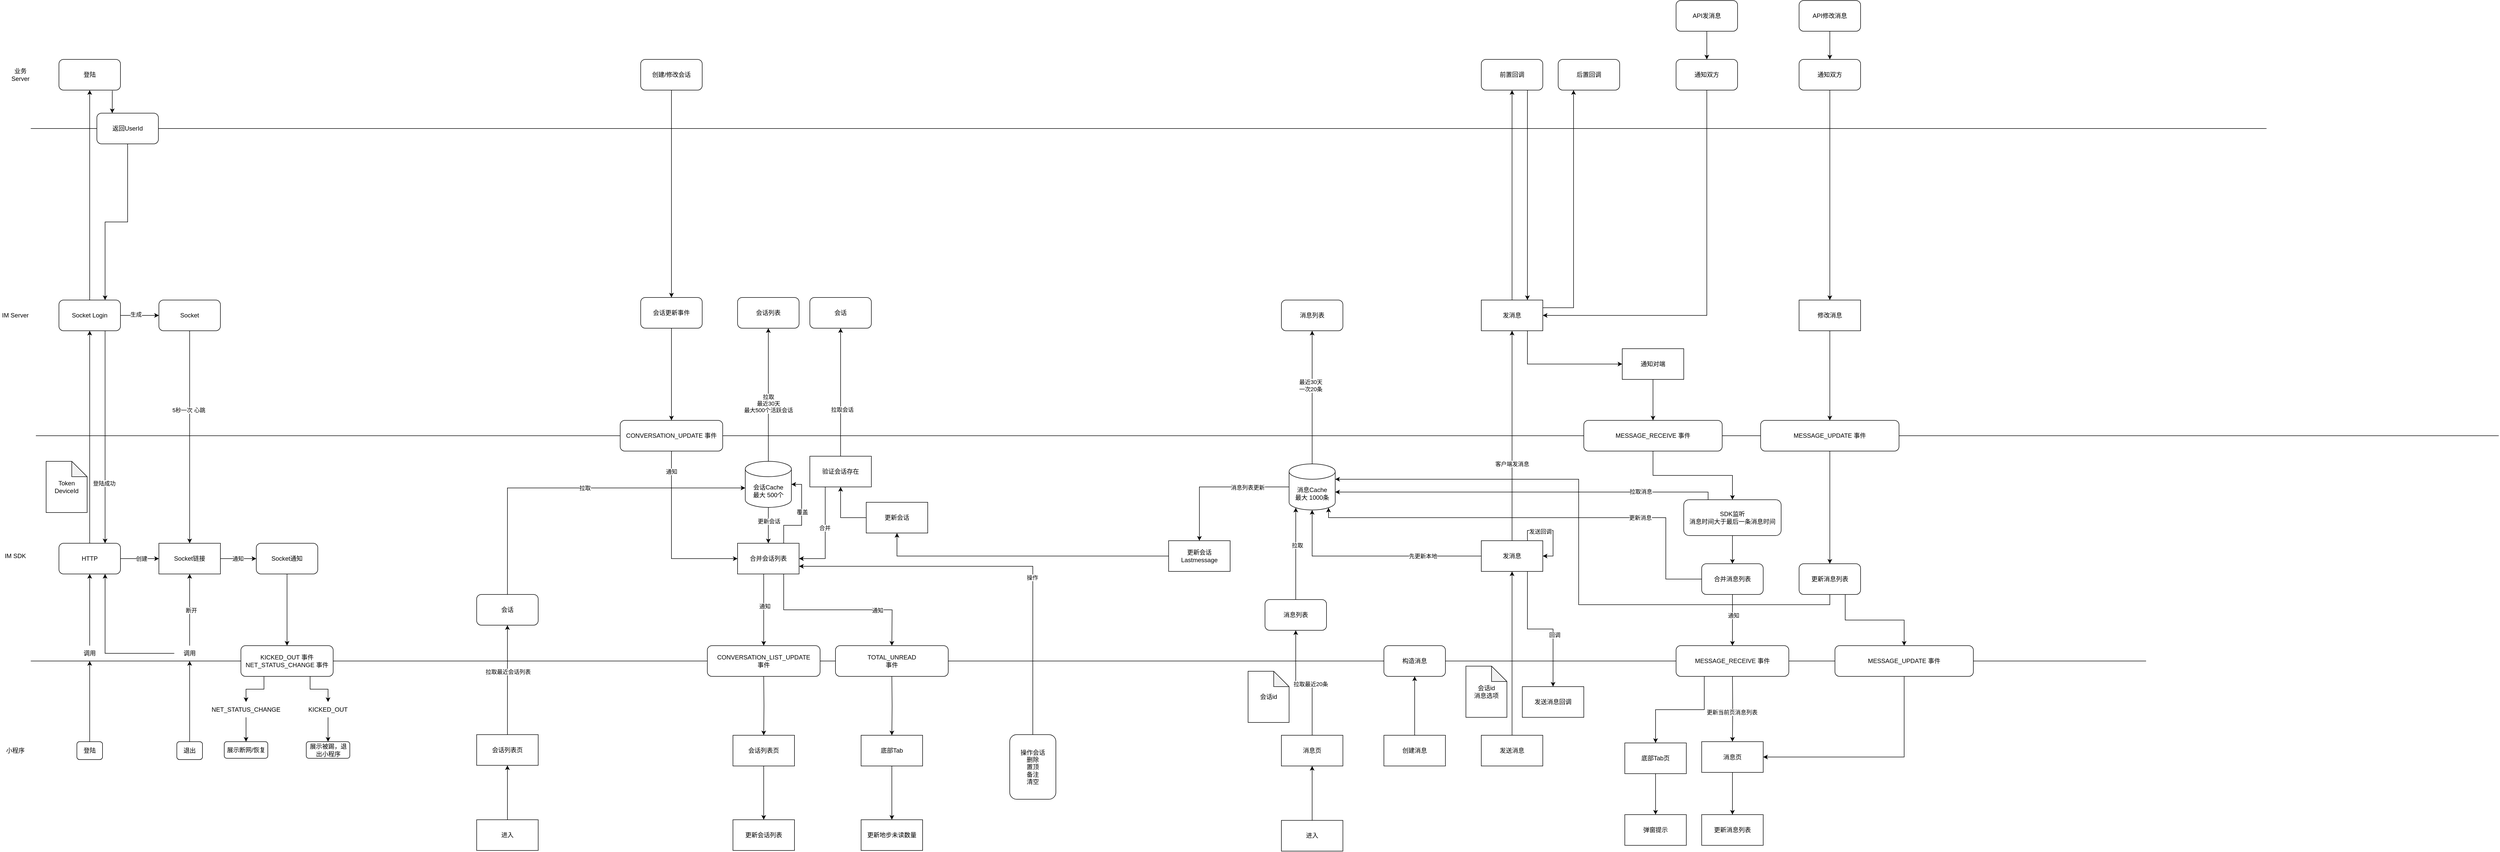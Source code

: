 <mxfile version="23.1.2" type="github" pages="2">
  <diagram name="IM交互" id="c7558073-3199-34d8-9f00-42111426c3f3">
    <mxGraphModel dx="3674" dy="1121" grid="1" gridSize="10" guides="1" tooltips="1" connect="1" arrows="1" fold="1" page="1" pageScale="1" pageWidth="1600" pageHeight="1200" background="none" math="0" shadow="0">
      <root>
        <mxCell id="0" />
        <mxCell id="1" parent="0" />
        <mxCell id="LdSnZvn6ta1Y9JmK3Iy5-46" style="edgeStyle=orthogonalEdgeStyle;rounded=0;orthogonalLoop=1;jettySize=auto;html=1;exitX=0.5;exitY=0;exitDx=0;exitDy=0;" edge="1" parent="1" source="LdSnZvn6ta1Y9JmK3Iy5-47">
          <mxGeometry relative="1" as="geometry">
            <mxPoint x="115" y="1470" as="targetPoint" />
          </mxGeometry>
        </mxCell>
        <mxCell id="LdSnZvn6ta1Y9JmK3Iy5-47" value="登陆" style="rounded=1;whiteSpace=wrap;html=1;" vertex="1" parent="1">
          <mxGeometry x="90" y="1627.5" width="50" height="35" as="geometry" />
        </mxCell>
        <mxCell id="LdSnZvn6ta1Y9JmK3Iy5-48" value="" style="endArrow=none;html=1;rounded=0;" edge="1" parent="1" source="LdSnZvn6ta1Y9JmK3Iy5-274">
          <mxGeometry width="50" height="50" relative="1" as="geometry">
            <mxPoint x="10" y="1030" as="sourcePoint" />
            <mxPoint x="4815" y="1030" as="targetPoint" />
          </mxGeometry>
        </mxCell>
        <mxCell id="LdSnZvn6ta1Y9JmK3Iy5-49" value="" style="endArrow=none;html=1;rounded=0;" edge="1" parent="1" source="LdSnZvn6ta1Y9JmK3Iy5-296">
          <mxGeometry width="50" height="50" relative="1" as="geometry">
            <mxPoint x="1050" y="1470" as="sourcePoint" />
            <mxPoint x="4127" y="1470" as="targetPoint" />
          </mxGeometry>
        </mxCell>
        <mxCell id="LdSnZvn6ta1Y9JmK3Iy5-50" value="" style="endArrow=none;html=1;rounded=0;" edge="1" parent="1" source="LdSnZvn6ta1Y9JmK3Iy5-96">
          <mxGeometry width="50" height="50" relative="1" as="geometry">
            <mxPoint y="430" as="sourcePoint" />
            <mxPoint x="4362" y="430" as="targetPoint" />
          </mxGeometry>
        </mxCell>
        <mxCell id="LdSnZvn6ta1Y9JmK3Iy5-51" value="IM SDK" style="text;html=1;strokeColor=none;fillColor=none;align=center;verticalAlign=middle;whiteSpace=wrap;rounded=0;" vertex="1" parent="1">
          <mxGeometry x="-60" y="1250" width="60" height="30" as="geometry" />
        </mxCell>
        <mxCell id="LdSnZvn6ta1Y9JmK3Iy5-52" value="小程序" style="text;html=1;strokeColor=none;fillColor=none;align=center;verticalAlign=middle;whiteSpace=wrap;rounded=0;" vertex="1" parent="1">
          <mxGeometry x="-60" y="1630" width="60" height="30" as="geometry" />
        </mxCell>
        <mxCell id="LdSnZvn6ta1Y9JmK3Iy5-53" value="IM Server" style="text;html=1;strokeColor=none;fillColor=none;align=center;verticalAlign=middle;whiteSpace=wrap;rounded=0;" vertex="1" parent="1">
          <mxGeometry x="-60" y="780" width="60" height="30" as="geometry" />
        </mxCell>
        <mxCell id="LdSnZvn6ta1Y9JmK3Iy5-54" style="edgeStyle=orthogonalEdgeStyle;rounded=0;orthogonalLoop=1;jettySize=auto;html=1;exitX=0.5;exitY=0;exitDx=0;exitDy=0;" edge="1" parent="1" source="LdSnZvn6ta1Y9JmK3Iy5-55" target="LdSnZvn6ta1Y9JmK3Iy5-61">
          <mxGeometry relative="1" as="geometry" />
        </mxCell>
        <mxCell id="LdSnZvn6ta1Y9JmK3Iy5-55" value="HTTP" style="rounded=1;whiteSpace=wrap;html=1;" vertex="1" parent="1">
          <mxGeometry x="55" y="1240" width="120" height="60" as="geometry" />
        </mxCell>
        <mxCell id="LdSnZvn6ta1Y9JmK3Iy5-56" value="业务 Server" style="text;html=1;strokeColor=none;fillColor=none;align=center;verticalAlign=middle;whiteSpace=wrap;rounded=0;" vertex="1" parent="1">
          <mxGeometry x="-50" y="310" width="60" height="30" as="geometry" />
        </mxCell>
        <mxCell id="LdSnZvn6ta1Y9JmK3Iy5-57" value="" style="edgeStyle=orthogonalEdgeStyle;rounded=0;orthogonalLoop=1;jettySize=auto;html=1;exitX=0.75;exitY=1;exitDx=0;exitDy=0;entryX=0.75;entryY=0;entryDx=0;entryDy=0;" edge="1" parent="1" source="LdSnZvn6ta1Y9JmK3Iy5-61" target="LdSnZvn6ta1Y9JmK3Iy5-55">
          <mxGeometry x="0.002" relative="1" as="geometry">
            <mxPoint as="offset" />
          </mxGeometry>
        </mxCell>
        <mxCell id="LdSnZvn6ta1Y9JmK3Iy5-58" value="登陆成功" style="edgeLabel;html=1;align=center;verticalAlign=middle;resizable=0;points=[];" vertex="1" connectable="0" parent="LdSnZvn6ta1Y9JmK3Iy5-57">
          <mxGeometry x="0.436" y="-2" relative="1" as="geometry">
            <mxPoint as="offset" />
          </mxGeometry>
        </mxCell>
        <mxCell id="LdSnZvn6ta1Y9JmK3Iy5-59" style="edgeStyle=orthogonalEdgeStyle;rounded=0;orthogonalLoop=1;jettySize=auto;html=1;exitX=1;exitY=0.5;exitDx=0;exitDy=0;entryX=0;entryY=0.5;entryDx=0;entryDy=0;" edge="1" parent="1" source="LdSnZvn6ta1Y9JmK3Iy5-61" target="LdSnZvn6ta1Y9JmK3Iy5-70">
          <mxGeometry relative="1" as="geometry" />
        </mxCell>
        <mxCell id="LdSnZvn6ta1Y9JmK3Iy5-60" value="生成" style="edgeLabel;html=1;align=center;verticalAlign=middle;resizable=0;points=[];" vertex="1" connectable="0" parent="LdSnZvn6ta1Y9JmK3Iy5-59">
          <mxGeometry x="-0.2" y="2" relative="1" as="geometry">
            <mxPoint as="offset" />
          </mxGeometry>
        </mxCell>
        <mxCell id="LdSnZvn6ta1Y9JmK3Iy5-94" style="edgeStyle=orthogonalEdgeStyle;rounded=0;orthogonalLoop=1;jettySize=auto;html=1;exitX=0.5;exitY=0;exitDx=0;exitDy=0;" edge="1" parent="1" source="LdSnZvn6ta1Y9JmK3Iy5-61" target="LdSnZvn6ta1Y9JmK3Iy5-93">
          <mxGeometry relative="1" as="geometry" />
        </mxCell>
        <mxCell id="LdSnZvn6ta1Y9JmK3Iy5-61" value="Socket Login" style="rounded=1;whiteSpace=wrap;html=1;" vertex="1" parent="1">
          <mxGeometry x="55" y="765" width="120" height="60" as="geometry" />
        </mxCell>
        <mxCell id="LdSnZvn6ta1Y9JmK3Iy5-62" value="Token&lt;br&gt;DeviceId" style="shape=note;whiteSpace=wrap;html=1;backgroundOutline=1;darkOpacity=0.05;" vertex="1" parent="1">
          <mxGeometry x="30" y="1080" width="80" height="100" as="geometry" />
        </mxCell>
        <mxCell id="LdSnZvn6ta1Y9JmK3Iy5-63" style="edgeStyle=orthogonalEdgeStyle;rounded=0;orthogonalLoop=1;jettySize=auto;html=1;exitX=1;exitY=0.5;exitDx=0;exitDy=0;entryX=0;entryY=0.5;entryDx=0;entryDy=0;" edge="1" parent="1" source="LdSnZvn6ta1Y9JmK3Iy5-55" target="LdSnZvn6ta1Y9JmK3Iy5-67">
          <mxGeometry relative="1" as="geometry">
            <mxPoint x="250" y="1270" as="targetPoint" />
          </mxGeometry>
        </mxCell>
        <mxCell id="LdSnZvn6ta1Y9JmK3Iy5-64" value="创建" style="edgeLabel;html=1;align=center;verticalAlign=middle;resizable=0;points=[];" vertex="1" connectable="0" parent="LdSnZvn6ta1Y9JmK3Iy5-63">
          <mxGeometry x="0.093" y="-4" relative="1" as="geometry">
            <mxPoint y="-4" as="offset" />
          </mxGeometry>
        </mxCell>
        <mxCell id="LdSnZvn6ta1Y9JmK3Iy5-65" style="edgeStyle=orthogonalEdgeStyle;rounded=0;orthogonalLoop=1;jettySize=auto;html=1;exitX=1;exitY=0.5;exitDx=0;exitDy=0;entryX=0;entryY=0.5;entryDx=0;entryDy=0;" edge="1" parent="1" source="LdSnZvn6ta1Y9JmK3Iy5-67" target="LdSnZvn6ta1Y9JmK3Iy5-80">
          <mxGeometry relative="1" as="geometry">
            <mxPoint x="460" y="1270" as="targetPoint" />
          </mxGeometry>
        </mxCell>
        <mxCell id="LdSnZvn6ta1Y9JmK3Iy5-66" value="通知" style="edgeLabel;html=1;align=center;verticalAlign=middle;resizable=0;points=[];" vertex="1" connectable="0" parent="LdSnZvn6ta1Y9JmK3Iy5-65">
          <mxGeometry x="-0.029" y="-2" relative="1" as="geometry">
            <mxPoint y="-2" as="offset" />
          </mxGeometry>
        </mxCell>
        <mxCell id="LdSnZvn6ta1Y9JmK3Iy5-67" value="Socket链接" style="rounded=0;whiteSpace=wrap;html=1;" vertex="1" parent="1">
          <mxGeometry x="250" y="1240" width="120" height="60" as="geometry" />
        </mxCell>
        <mxCell id="LdSnZvn6ta1Y9JmK3Iy5-68" style="edgeStyle=orthogonalEdgeStyle;rounded=0;orthogonalLoop=1;jettySize=auto;html=1;exitX=0.5;exitY=1;exitDx=0;exitDy=0;" edge="1" parent="1" source="LdSnZvn6ta1Y9JmK3Iy5-70" target="LdSnZvn6ta1Y9JmK3Iy5-67">
          <mxGeometry relative="1" as="geometry" />
        </mxCell>
        <mxCell id="LdSnZvn6ta1Y9JmK3Iy5-69" value="5秒一次 心跳" style="edgeLabel;html=1;align=center;verticalAlign=middle;resizable=0;points=[];" vertex="1" connectable="0" parent="LdSnZvn6ta1Y9JmK3Iy5-68">
          <mxGeometry x="-0.253" y="-2" relative="1" as="geometry">
            <mxPoint as="offset" />
          </mxGeometry>
        </mxCell>
        <mxCell id="LdSnZvn6ta1Y9JmK3Iy5-70" value="Socket" style="rounded=1;whiteSpace=wrap;html=1;" vertex="1" parent="1">
          <mxGeometry x="250" y="765" width="120" height="60" as="geometry" />
        </mxCell>
        <mxCell id="LdSnZvn6ta1Y9JmK3Iy5-71" style="edgeStyle=orthogonalEdgeStyle;rounded=0;orthogonalLoop=1;jettySize=auto;html=1;exitX=0.5;exitY=0;exitDx=0;exitDy=0;entryX=0.5;entryY=1;entryDx=0;entryDy=0;" edge="1" parent="1" source="LdSnZvn6ta1Y9JmK3Iy5-72" target="LdSnZvn6ta1Y9JmK3Iy5-76">
          <mxGeometry relative="1" as="geometry">
            <mxPoint x="310" y="1310" as="targetPoint" />
          </mxGeometry>
        </mxCell>
        <mxCell id="LdSnZvn6ta1Y9JmK3Iy5-72" value="退出" style="rounded=1;whiteSpace=wrap;html=1;" vertex="1" parent="1">
          <mxGeometry x="285" y="1627.5" width="50" height="35" as="geometry" />
        </mxCell>
        <mxCell id="LdSnZvn6ta1Y9JmK3Iy5-73" style="edgeStyle=orthogonalEdgeStyle;rounded=0;orthogonalLoop=1;jettySize=auto;html=1;exitX=0.5;exitY=0;exitDx=0;exitDy=0;" edge="1" parent="1" source="LdSnZvn6ta1Y9JmK3Iy5-74" target="LdSnZvn6ta1Y9JmK3Iy5-55">
          <mxGeometry relative="1" as="geometry" />
        </mxCell>
        <mxCell id="LdSnZvn6ta1Y9JmK3Iy5-74" value="调用" style="text;html=1;strokeColor=none;fillColor=none;align=center;verticalAlign=middle;whiteSpace=wrap;rounded=0;" vertex="1" parent="1">
          <mxGeometry x="85" y="1440" width="60" height="30" as="geometry" />
        </mxCell>
        <mxCell id="LdSnZvn6ta1Y9JmK3Iy5-75" style="edgeStyle=orthogonalEdgeStyle;rounded=0;orthogonalLoop=1;jettySize=auto;html=1;entryX=0.75;entryY=1;entryDx=0;entryDy=0;" edge="1" parent="1" source="LdSnZvn6ta1Y9JmK3Iy5-76" target="LdSnZvn6ta1Y9JmK3Iy5-55">
          <mxGeometry relative="1" as="geometry" />
        </mxCell>
        <mxCell id="LdSnZvn6ta1Y9JmK3Iy5-76" value="调用" style="text;html=1;strokeColor=none;fillColor=none;align=center;verticalAlign=middle;whiteSpace=wrap;rounded=0;" vertex="1" parent="1">
          <mxGeometry x="280" y="1440" width="60" height="30" as="geometry" />
        </mxCell>
        <mxCell id="LdSnZvn6ta1Y9JmK3Iy5-77" style="edgeStyle=orthogonalEdgeStyle;rounded=0;orthogonalLoop=1;jettySize=auto;html=1;entryX=0.5;entryY=1;entryDx=0;entryDy=0;exitX=0.5;exitY=0;exitDx=0;exitDy=0;" edge="1" parent="1" source="LdSnZvn6ta1Y9JmK3Iy5-76" target="LdSnZvn6ta1Y9JmK3Iy5-67">
          <mxGeometry relative="1" as="geometry">
            <mxPoint x="290" y="1465" as="sourcePoint" />
            <mxPoint x="420" y="1300" as="targetPoint" />
          </mxGeometry>
        </mxCell>
        <mxCell id="LdSnZvn6ta1Y9JmK3Iy5-78" value="断开" style="edgeLabel;html=1;align=center;verticalAlign=middle;resizable=0;points=[];" vertex="1" connectable="0" parent="LdSnZvn6ta1Y9JmK3Iy5-77">
          <mxGeometry x="-0.014" y="-3" relative="1" as="geometry">
            <mxPoint as="offset" />
          </mxGeometry>
        </mxCell>
        <mxCell id="LdSnZvn6ta1Y9JmK3Iy5-79" style="edgeStyle=orthogonalEdgeStyle;rounded=0;orthogonalLoop=1;jettySize=auto;html=1;exitX=0.5;exitY=1;exitDx=0;exitDy=0;entryX=0.5;entryY=0;entryDx=0;entryDy=0;" edge="1" parent="1" source="LdSnZvn6ta1Y9JmK3Iy5-80" target="LdSnZvn6ta1Y9JmK3Iy5-84">
          <mxGeometry relative="1" as="geometry">
            <mxPoint x="500" y="1510" as="targetPoint" />
          </mxGeometry>
        </mxCell>
        <mxCell id="LdSnZvn6ta1Y9JmK3Iy5-80" value="Socket通知" style="rounded=1;whiteSpace=wrap;html=1;" vertex="1" parent="1">
          <mxGeometry x="440" y="1240" width="120" height="60" as="geometry" />
        </mxCell>
        <mxCell id="LdSnZvn6ta1Y9JmK3Iy5-81" value="" style="endArrow=none;html=1;rounded=0;" edge="1" parent="1" target="LdSnZvn6ta1Y9JmK3Iy5-84">
          <mxGeometry width="50" height="50" relative="1" as="geometry">
            <mxPoint y="1470" as="sourcePoint" />
            <mxPoint x="1680" y="1470" as="targetPoint" />
          </mxGeometry>
        </mxCell>
        <mxCell id="LdSnZvn6ta1Y9JmK3Iy5-82" style="edgeStyle=orthogonalEdgeStyle;rounded=0;orthogonalLoop=1;jettySize=auto;html=1;exitX=0.25;exitY=1;exitDx=0;exitDy=0;" edge="1" parent="1" source="LdSnZvn6ta1Y9JmK3Iy5-84" target="LdSnZvn6ta1Y9JmK3Iy5-87">
          <mxGeometry relative="1" as="geometry" />
        </mxCell>
        <mxCell id="LdSnZvn6ta1Y9JmK3Iy5-83" style="edgeStyle=orthogonalEdgeStyle;rounded=0;orthogonalLoop=1;jettySize=auto;html=1;exitX=0.75;exitY=1;exitDx=0;exitDy=0;entryX=0.5;entryY=0;entryDx=0;entryDy=0;" edge="1" parent="1" source="LdSnZvn6ta1Y9JmK3Iy5-84" target="LdSnZvn6ta1Y9JmK3Iy5-89">
          <mxGeometry relative="1" as="geometry">
            <mxPoint x="570" y="1550" as="targetPoint" />
          </mxGeometry>
        </mxCell>
        <mxCell id="LdSnZvn6ta1Y9JmK3Iy5-84" value="KICKED_OUT 事件&lt;br&gt;NET_STATUS_CHANGE 事件" style="rounded=1;whiteSpace=wrap;html=1;" vertex="1" parent="1">
          <mxGeometry x="410" y="1440" width="180" height="60" as="geometry" />
        </mxCell>
        <mxCell id="LdSnZvn6ta1Y9JmK3Iy5-85" value="展示断网/恢复" style="rounded=1;whiteSpace=wrap;html=1;" vertex="1" parent="1">
          <mxGeometry x="377.5" y="1627.5" width="85" height="32.5" as="geometry" />
        </mxCell>
        <mxCell id="LdSnZvn6ta1Y9JmK3Iy5-86" style="edgeStyle=orthogonalEdgeStyle;rounded=0;orthogonalLoop=1;jettySize=auto;html=1;exitX=0.5;exitY=1;exitDx=0;exitDy=0;entryX=0.5;entryY=0;entryDx=0;entryDy=0;" edge="1" parent="1" source="LdSnZvn6ta1Y9JmK3Iy5-87" target="LdSnZvn6ta1Y9JmK3Iy5-85">
          <mxGeometry relative="1" as="geometry" />
        </mxCell>
        <mxCell id="LdSnZvn6ta1Y9JmK3Iy5-87" value="&lt;meta charset=&quot;utf-8&quot;&gt;&lt;span style=&quot;color: rgb(0, 0, 0); font-family: Helvetica; font-size: 12px; font-style: normal; font-variant-ligatures: normal; font-variant-caps: normal; font-weight: 400; letter-spacing: normal; orphans: 2; text-align: center; text-indent: 0px; text-transform: none; widows: 2; word-spacing: 0px; -webkit-text-stroke-width: 0px; background-color: rgb(251, 251, 251); text-decoration-thickness: initial; text-decoration-style: initial; text-decoration-color: initial; float: none; display: inline !important;&quot;&gt;NET_STATUS_CHANGE&lt;/span&gt;" style="text;html=1;strokeColor=none;fillColor=none;align=center;verticalAlign=middle;whiteSpace=wrap;rounded=0;" vertex="1" parent="1">
          <mxGeometry x="390" y="1550" width="60" height="30" as="geometry" />
        </mxCell>
        <mxCell id="LdSnZvn6ta1Y9JmK3Iy5-88" style="edgeStyle=orthogonalEdgeStyle;rounded=0;orthogonalLoop=1;jettySize=auto;html=1;exitX=0.5;exitY=1;exitDx=0;exitDy=0;" edge="1" parent="1" source="LdSnZvn6ta1Y9JmK3Iy5-89" target="LdSnZvn6ta1Y9JmK3Iy5-90">
          <mxGeometry relative="1" as="geometry" />
        </mxCell>
        <mxCell id="LdSnZvn6ta1Y9JmK3Iy5-89" value="&lt;meta charset=&quot;utf-8&quot;&gt;&lt;span style=&quot;color: rgb(0, 0, 0); font-family: Helvetica; font-size: 12px; font-style: normal; font-variant-ligatures: normal; font-variant-caps: normal; font-weight: 400; letter-spacing: normal; orphans: 2; text-align: center; text-indent: 0px; text-transform: none; widows: 2; word-spacing: 0px; -webkit-text-stroke-width: 0px; background-color: rgb(251, 251, 251); text-decoration-thickness: initial; text-decoration-style: initial; text-decoration-color: initial; float: none; display: inline !important;&quot;&gt;KICKED_OUT&lt;/span&gt;" style="text;html=1;strokeColor=none;fillColor=none;align=center;verticalAlign=middle;whiteSpace=wrap;rounded=0;" vertex="1" parent="1">
          <mxGeometry x="550" y="1550" width="60" height="30" as="geometry" />
        </mxCell>
        <mxCell id="LdSnZvn6ta1Y9JmK3Iy5-90" value="展示被踢，退出小程序" style="rounded=1;whiteSpace=wrap;html=1;" vertex="1" parent="1">
          <mxGeometry x="537.5" y="1627.5" width="85" height="32.5" as="geometry" />
        </mxCell>
        <mxCell id="LdSnZvn6ta1Y9JmK3Iy5-95" style="edgeStyle=orthogonalEdgeStyle;rounded=0;orthogonalLoop=1;jettySize=auto;html=1;exitX=0.867;exitY=1.017;exitDx=0;exitDy=0;entryX=0.25;entryY=0;entryDx=0;entryDy=0;exitPerimeter=0;" edge="1" parent="1" source="LdSnZvn6ta1Y9JmK3Iy5-93" target="LdSnZvn6ta1Y9JmK3Iy5-96">
          <mxGeometry relative="1" as="geometry">
            <mxPoint x="145" y="540" as="targetPoint" />
          </mxGeometry>
        </mxCell>
        <mxCell id="LdSnZvn6ta1Y9JmK3Iy5-93" value="登陆" style="rounded=1;whiteSpace=wrap;html=1;" vertex="1" parent="1">
          <mxGeometry x="55" y="295" width="120" height="60" as="geometry" />
        </mxCell>
        <mxCell id="LdSnZvn6ta1Y9JmK3Iy5-98" style="edgeStyle=orthogonalEdgeStyle;rounded=0;orthogonalLoop=1;jettySize=auto;html=1;exitX=0.5;exitY=1;exitDx=0;exitDy=0;entryX=0.75;entryY=0;entryDx=0;entryDy=0;" edge="1" parent="1" source="LdSnZvn6ta1Y9JmK3Iy5-96" target="LdSnZvn6ta1Y9JmK3Iy5-61">
          <mxGeometry relative="1" as="geometry" />
        </mxCell>
        <mxCell id="LdSnZvn6ta1Y9JmK3Iy5-99" value="" style="endArrow=none;html=1;rounded=0;" edge="1" parent="1" target="LdSnZvn6ta1Y9JmK3Iy5-96">
          <mxGeometry width="50" height="50" relative="1" as="geometry">
            <mxPoint y="430" as="sourcePoint" />
            <mxPoint x="1680" y="430" as="targetPoint" />
          </mxGeometry>
        </mxCell>
        <mxCell id="LdSnZvn6ta1Y9JmK3Iy5-96" value="返回UserId" style="rounded=1;whiteSpace=wrap;html=1;" vertex="1" parent="1">
          <mxGeometry x="129" y="400" width="120" height="60" as="geometry" />
        </mxCell>
        <mxCell id="LdSnZvn6ta1Y9JmK3Iy5-100" value="会话" style="rounded=1;whiteSpace=wrap;html=1;" vertex="1" parent="1">
          <mxGeometry x="870" y="1340" width="120" height="60" as="geometry" />
        </mxCell>
        <mxCell id="LdSnZvn6ta1Y9JmK3Iy5-105" style="edgeStyle=orthogonalEdgeStyle;rounded=0;orthogonalLoop=1;jettySize=auto;html=1;exitX=0.5;exitY=0;exitDx=0;exitDy=0;exitPerimeter=0;" edge="1" parent="1" source="LdSnZvn6ta1Y9JmK3Iy5-101" target="LdSnZvn6ta1Y9JmK3Iy5-104">
          <mxGeometry relative="1" as="geometry" />
        </mxCell>
        <mxCell id="LdSnZvn6ta1Y9JmK3Iy5-106" value="拉取&lt;br&gt;最近30天&lt;br&gt;最大500个活跃会话" style="edgeLabel;html=1;align=center;verticalAlign=middle;resizable=0;points=[];" vertex="1" connectable="0" parent="LdSnZvn6ta1Y9JmK3Iy5-105">
          <mxGeometry x="-0.259" y="1" relative="1" as="geometry">
            <mxPoint x="1" y="-17" as="offset" />
          </mxGeometry>
        </mxCell>
        <mxCell id="LdSnZvn6ta1Y9JmK3Iy5-131" style="edgeStyle=orthogonalEdgeStyle;rounded=0;orthogonalLoop=1;jettySize=auto;html=1;exitX=0.5;exitY=1;exitDx=0;exitDy=0;exitPerimeter=0;entryX=0.5;entryY=0;entryDx=0;entryDy=0;" edge="1" parent="1" source="LdSnZvn6ta1Y9JmK3Iy5-101" target="LdSnZvn6ta1Y9JmK3Iy5-130">
          <mxGeometry relative="1" as="geometry" />
        </mxCell>
        <mxCell id="LdSnZvn6ta1Y9JmK3Iy5-134" value="更新会话" style="edgeLabel;html=1;align=center;verticalAlign=middle;resizable=0;points=[];" vertex="1" connectable="0" parent="LdSnZvn6ta1Y9JmK3Iy5-131">
          <mxGeometry x="-0.233" y="1" relative="1" as="geometry">
            <mxPoint as="offset" />
          </mxGeometry>
        </mxCell>
        <mxCell id="LdSnZvn6ta1Y9JmK3Iy5-101" value="会话Cache&lt;br&gt;最大 500个" style="shape=cylinder3;whiteSpace=wrap;html=1;boundedLbl=1;backgroundOutline=1;size=15;" vertex="1" parent="1">
          <mxGeometry x="1394" y="1080" width="90" height="90" as="geometry" />
        </mxCell>
        <mxCell id="LdSnZvn6ta1Y9JmK3Iy5-102" style="edgeStyle=orthogonalEdgeStyle;rounded=0;orthogonalLoop=1;jettySize=auto;html=1;exitX=0.5;exitY=0;exitDx=0;exitDy=0;entryX=0;entryY=0.578;entryDx=0;entryDy=0;entryPerimeter=0;" edge="1" parent="1" source="LdSnZvn6ta1Y9JmK3Iy5-100" target="LdSnZvn6ta1Y9JmK3Iy5-101">
          <mxGeometry relative="1" as="geometry">
            <mxPoint x="960" y="1190" as="sourcePoint" />
            <mxPoint x="1394" y="1090" as="targetPoint" />
            <Array as="points">
              <mxPoint x="930" y="1132" />
            </Array>
          </mxGeometry>
        </mxCell>
        <mxCell id="LdSnZvn6ta1Y9JmK3Iy5-103" value="拉取" style="edgeLabel;html=1;align=center;verticalAlign=middle;resizable=0;points=[];" vertex="1" connectable="0" parent="LdSnZvn6ta1Y9JmK3Iy5-102">
          <mxGeometry x="0.067" y="2" relative="1" as="geometry">
            <mxPoint y="2" as="offset" />
          </mxGeometry>
        </mxCell>
        <mxCell id="LdSnZvn6ta1Y9JmK3Iy5-104" value="会话列表" style="rounded=1;whiteSpace=wrap;html=1;" vertex="1" parent="1">
          <mxGeometry x="1379" y="760" width="120" height="60" as="geometry" />
        </mxCell>
        <mxCell id="LdSnZvn6ta1Y9JmK3Iy5-110" style="edgeStyle=orthogonalEdgeStyle;rounded=0;orthogonalLoop=1;jettySize=auto;html=1;exitX=0.5;exitY=0;exitDx=0;exitDy=0;" edge="1" parent="1" source="LdSnZvn6ta1Y9JmK3Iy5-142" target="LdSnZvn6ta1Y9JmK3Iy5-100">
          <mxGeometry relative="1" as="geometry">
            <mxPoint x="930" y="1625" as="sourcePoint" />
          </mxGeometry>
        </mxCell>
        <mxCell id="LdSnZvn6ta1Y9JmK3Iy5-111" value="拉取最近会话列表" style="edgeLabel;html=1;align=center;verticalAlign=middle;resizable=0;points=[];" vertex="1" connectable="0" parent="LdSnZvn6ta1Y9JmK3Iy5-110">
          <mxGeometry x="0.151" y="-1" relative="1" as="geometry">
            <mxPoint as="offset" />
          </mxGeometry>
        </mxCell>
        <mxCell id="LdSnZvn6ta1Y9JmK3Iy5-109" style="edgeStyle=orthogonalEdgeStyle;rounded=0;orthogonalLoop=1;jettySize=auto;html=1;exitX=0.5;exitY=0;exitDx=0;exitDy=0;entryX=0.5;entryY=1;entryDx=0;entryDy=0;" edge="1" parent="1" source="LdSnZvn6ta1Y9JmK3Iy5-108" target="LdSnZvn6ta1Y9JmK3Iy5-142">
          <mxGeometry relative="1" as="geometry">
            <mxPoint x="930" y="1660" as="targetPoint" />
          </mxGeometry>
        </mxCell>
        <mxCell id="LdSnZvn6ta1Y9JmK3Iy5-108" value="进入" style="rounded=0;whiteSpace=wrap;html=1;" vertex="1" parent="1">
          <mxGeometry x="870" y="1780" width="120" height="60" as="geometry" />
        </mxCell>
        <mxCell id="LdSnZvn6ta1Y9JmK3Iy5-113" value="" style="endArrow=none;html=1;rounded=0;" edge="1" parent="1" source="LdSnZvn6ta1Y9JmK3Iy5-84">
          <mxGeometry width="50" height="50" relative="1" as="geometry">
            <mxPoint x="590" y="1470" as="sourcePoint" />
            <mxPoint x="1050" y="1470" as="targetPoint" />
          </mxGeometry>
        </mxCell>
        <mxCell id="LdSnZvn6ta1Y9JmK3Iy5-123" style="edgeStyle=orthogonalEdgeStyle;rounded=0;orthogonalLoop=1;jettySize=auto;html=1;exitX=0.5;exitY=1;exitDx=0;exitDy=0;entryX=0.5;entryY=0;entryDx=0;entryDy=0;" edge="1" parent="1" source="LdSnZvn6ta1Y9JmK3Iy5-114" target="LdSnZvn6ta1Y9JmK3Iy5-124">
          <mxGeometry relative="1" as="geometry">
            <mxPoint x="1055" y="580" as="targetPoint" />
          </mxGeometry>
        </mxCell>
        <mxCell id="LdSnZvn6ta1Y9JmK3Iy5-114" value="创建/修改会话" style="rounded=1;whiteSpace=wrap;html=1;" vertex="1" parent="1">
          <mxGeometry x="1190" y="295" width="120" height="60" as="geometry" />
        </mxCell>
        <mxCell id="LdSnZvn6ta1Y9JmK3Iy5-292" style="edgeStyle=orthogonalEdgeStyle;rounded=0;orthogonalLoop=1;jettySize=auto;html=1;exitX=0.5;exitY=1;exitDx=0;exitDy=0;" edge="1" parent="1" source="LdSnZvn6ta1Y9JmK3Iy5-124" target="LdSnZvn6ta1Y9JmK3Iy5-285">
          <mxGeometry relative="1" as="geometry" />
        </mxCell>
        <mxCell id="LdSnZvn6ta1Y9JmK3Iy5-124" value="会话更新事件" style="rounded=1;whiteSpace=wrap;html=1;" vertex="1" parent="1">
          <mxGeometry x="1190" y="760" width="120" height="60" as="geometry" />
        </mxCell>
        <mxCell id="LdSnZvn6ta1Y9JmK3Iy5-178" style="edgeStyle=orthogonalEdgeStyle;rounded=0;orthogonalLoop=1;jettySize=auto;html=1;entryX=0;entryY=0.5;entryDx=0;entryDy=0;exitX=0.5;exitY=1;exitDx=0;exitDy=0;" edge="1" parent="1" source="LdSnZvn6ta1Y9JmK3Iy5-285" target="LdSnZvn6ta1Y9JmK3Iy5-130">
          <mxGeometry relative="1" as="geometry">
            <mxPoint x="1710" y="1050" as="sourcePoint" />
          </mxGeometry>
        </mxCell>
        <mxCell id="LdSnZvn6ta1Y9JmK3Iy5-179" value="通知" style="edgeLabel;html=1;align=center;verticalAlign=middle;resizable=0;points=[];" vertex="1" connectable="0" parent="LdSnZvn6ta1Y9JmK3Iy5-178">
          <mxGeometry x="-0.08" y="1" relative="1" as="geometry">
            <mxPoint x="-1" y="-116" as="offset" />
          </mxGeometry>
        </mxCell>
        <mxCell id="LdSnZvn6ta1Y9JmK3Iy5-140" style="edgeStyle=orthogonalEdgeStyle;rounded=0;orthogonalLoop=1;jettySize=auto;html=1;exitX=1;exitY=0.5;exitDx=0;exitDy=0;entryX=0.5;entryY=0;entryDx=0;entryDy=0;" edge="1" parent="1" source="LdSnZvn6ta1Y9JmK3Iy5-130">
          <mxGeometry relative="1" as="geometry">
            <mxPoint x="1430" y="1440" as="targetPoint" />
            <Array as="points">
              <mxPoint x="1499" y="1300" />
              <mxPoint x="1430" y="1300" />
            </Array>
          </mxGeometry>
        </mxCell>
        <mxCell id="LdSnZvn6ta1Y9JmK3Iy5-141" value="通知" style="edgeLabel;html=1;align=center;verticalAlign=middle;resizable=0;points=[];" vertex="1" connectable="0" parent="LdSnZvn6ta1Y9JmK3Iy5-140">
          <mxGeometry x="0.352" y="2" relative="1" as="geometry">
            <mxPoint as="offset" />
          </mxGeometry>
        </mxCell>
        <mxCell id="LdSnZvn6ta1Y9JmK3Iy5-151" style="edgeStyle=orthogonalEdgeStyle;rounded=0;orthogonalLoop=1;jettySize=auto;html=1;exitX=0.75;exitY=1;exitDx=0;exitDy=0;entryX=0.5;entryY=0;entryDx=0;entryDy=0;" edge="1" parent="1" source="LdSnZvn6ta1Y9JmK3Iy5-130">
          <mxGeometry relative="1" as="geometry">
            <mxPoint x="1680" y="1440" as="targetPoint" />
          </mxGeometry>
        </mxCell>
        <mxCell id="LdSnZvn6ta1Y9JmK3Iy5-152" value="通知" style="edgeLabel;html=1;align=center;verticalAlign=middle;resizable=0;points=[];" vertex="1" connectable="0" parent="LdSnZvn6ta1Y9JmK3Iy5-151">
          <mxGeometry x="0.44" y="-1" relative="1" as="geometry">
            <mxPoint as="offset" />
          </mxGeometry>
        </mxCell>
        <mxCell id="LdSnZvn6ta1Y9JmK3Iy5-130" value="合并会话列表" style="rounded=0;whiteSpace=wrap;html=1;" vertex="1" parent="1">
          <mxGeometry x="1379" y="1240" width="120" height="60" as="geometry" />
        </mxCell>
        <mxCell id="LdSnZvn6ta1Y9JmK3Iy5-144" value="" style="edgeStyle=orthogonalEdgeStyle;rounded=0;orthogonalLoop=1;jettySize=auto;html=1;" edge="1" parent="1" target="LdSnZvn6ta1Y9JmK3Iy5-143">
          <mxGeometry relative="1" as="geometry">
            <mxPoint x="1430" y="1500" as="sourcePoint" />
          </mxGeometry>
        </mxCell>
        <mxCell id="LdSnZvn6ta1Y9JmK3Iy5-142" value="会话列表页" style="rounded=0;whiteSpace=wrap;html=1;" vertex="1" parent="1">
          <mxGeometry x="870" y="1613.75" width="120" height="60" as="geometry" />
        </mxCell>
        <mxCell id="LdSnZvn6ta1Y9JmK3Iy5-148" style="edgeStyle=orthogonalEdgeStyle;rounded=0;orthogonalLoop=1;jettySize=auto;html=1;exitX=0.5;exitY=1;exitDx=0;exitDy=0;" edge="1" parent="1" source="LdSnZvn6ta1Y9JmK3Iy5-143" target="LdSnZvn6ta1Y9JmK3Iy5-147">
          <mxGeometry relative="1" as="geometry" />
        </mxCell>
        <mxCell id="LdSnZvn6ta1Y9JmK3Iy5-143" value="会话列表页" style="rounded=0;whiteSpace=wrap;html=1;" vertex="1" parent="1">
          <mxGeometry x="1370" y="1615" width="120" height="60" as="geometry" />
        </mxCell>
        <mxCell id="LdSnZvn6ta1Y9JmK3Iy5-147" value="更新会话列表" style="rounded=0;whiteSpace=wrap;html=1;" vertex="1" parent="1">
          <mxGeometry x="1370" y="1780" width="120" height="60" as="geometry" />
        </mxCell>
        <mxCell id="LdSnZvn6ta1Y9JmK3Iy5-154" style="edgeStyle=orthogonalEdgeStyle;rounded=0;orthogonalLoop=1;jettySize=auto;html=1;exitX=0.5;exitY=1;exitDx=0;exitDy=0;entryX=0.5;entryY=0;entryDx=0;entryDy=0;" edge="1" parent="1" target="LdSnZvn6ta1Y9JmK3Iy5-153">
          <mxGeometry relative="1" as="geometry">
            <mxPoint x="1680" y="1500" as="sourcePoint" />
          </mxGeometry>
        </mxCell>
        <mxCell id="LdSnZvn6ta1Y9JmK3Iy5-156" style="edgeStyle=orthogonalEdgeStyle;rounded=0;orthogonalLoop=1;jettySize=auto;html=1;exitX=0.5;exitY=1;exitDx=0;exitDy=0;" edge="1" parent="1" source="LdSnZvn6ta1Y9JmK3Iy5-153" target="LdSnZvn6ta1Y9JmK3Iy5-155">
          <mxGeometry relative="1" as="geometry" />
        </mxCell>
        <mxCell id="LdSnZvn6ta1Y9JmK3Iy5-153" value="底部Tab" style="rounded=0;whiteSpace=wrap;html=1;" vertex="1" parent="1">
          <mxGeometry x="1620" y="1615" width="120" height="60" as="geometry" />
        </mxCell>
        <mxCell id="LdSnZvn6ta1Y9JmK3Iy5-155" value="更新地步未读数量" style="rounded=0;whiteSpace=wrap;html=1;" vertex="1" parent="1">
          <mxGeometry x="1620" y="1780" width="120" height="60" as="geometry" />
        </mxCell>
        <mxCell id="LdSnZvn6ta1Y9JmK3Iy5-161" style="edgeStyle=orthogonalEdgeStyle;rounded=0;orthogonalLoop=1;jettySize=auto;html=1;exitX=0.5;exitY=0;exitDx=0;exitDy=0;entryX=1;entryY=0.75;entryDx=0;entryDy=0;" edge="1" parent="1" source="LdSnZvn6ta1Y9JmK3Iy5-159" target="LdSnZvn6ta1Y9JmK3Iy5-130">
          <mxGeometry relative="1" as="geometry" />
        </mxCell>
        <mxCell id="LdSnZvn6ta1Y9JmK3Iy5-176" value="操作" style="edgeLabel;html=1;align=center;verticalAlign=middle;resizable=0;points=[];" vertex="1" connectable="0" parent="LdSnZvn6ta1Y9JmK3Iy5-161">
          <mxGeometry x="-0.216" y="1" relative="1" as="geometry">
            <mxPoint as="offset" />
          </mxGeometry>
        </mxCell>
        <mxCell id="LdSnZvn6ta1Y9JmK3Iy5-159" value="操作会话&lt;br&gt;删除&lt;br&gt;置顶&lt;br&gt;备注&lt;br&gt;清空" style="rounded=1;whiteSpace=wrap;html=1;" vertex="1" parent="1">
          <mxGeometry x="1910" y="1613.75" width="90" height="126.25" as="geometry" />
        </mxCell>
        <mxCell id="LdSnZvn6ta1Y9JmK3Iy5-162" style="edgeStyle=orthogonalEdgeStyle;rounded=0;orthogonalLoop=1;jettySize=auto;html=1;exitX=0;exitY=0.5;exitDx=0;exitDy=0;entryX=0.5;entryY=1;entryDx=0;entryDy=0;" edge="1" parent="1" source="LdSnZvn6ta1Y9JmK3Iy5-160" target="LdSnZvn6ta1Y9JmK3Iy5-286">
          <mxGeometry relative="1" as="geometry" />
        </mxCell>
        <mxCell id="LdSnZvn6ta1Y9JmK3Iy5-160" value="更新会话" style="rounded=0;whiteSpace=wrap;html=1;" vertex="1" parent="1">
          <mxGeometry x="1630" y="1160" width="120" height="60" as="geometry" />
        </mxCell>
        <mxCell id="LdSnZvn6ta1Y9JmK3Iy5-166" style="edgeStyle=orthogonalEdgeStyle;rounded=0;orthogonalLoop=1;jettySize=auto;html=1;exitX=0.75;exitY=0;exitDx=0;exitDy=0;entryX=1;entryY=0.5;entryDx=0;entryDy=0;entryPerimeter=0;" edge="1" parent="1" source="LdSnZvn6ta1Y9JmK3Iy5-130" target="LdSnZvn6ta1Y9JmK3Iy5-101">
          <mxGeometry relative="1" as="geometry" />
        </mxCell>
        <mxCell id="LdSnZvn6ta1Y9JmK3Iy5-167" value="覆盖" style="edgeLabel;html=1;align=center;verticalAlign=middle;resizable=0;points=[];" vertex="1" connectable="0" parent="LdSnZvn6ta1Y9JmK3Iy5-166">
          <mxGeometry x="0.129" y="-1" relative="1" as="geometry">
            <mxPoint as="offset" />
          </mxGeometry>
        </mxCell>
        <mxCell id="LdSnZvn6ta1Y9JmK3Iy5-194" style="edgeStyle=orthogonalEdgeStyle;rounded=0;orthogonalLoop=1;jettySize=auto;html=1;exitX=0.5;exitY=0;exitDx=0;exitDy=0;exitPerimeter=0;entryX=0.5;entryY=1;entryDx=0;entryDy=0;" edge="1" parent="1" source="LdSnZvn6ta1Y9JmK3Iy5-181" target="LdSnZvn6ta1Y9JmK3Iy5-192">
          <mxGeometry relative="1" as="geometry" />
        </mxCell>
        <mxCell id="LdSnZvn6ta1Y9JmK3Iy5-195" value="最近30天&lt;br&gt;一次20条" style="edgeLabel;html=1;align=center;verticalAlign=middle;resizable=0;points=[];" vertex="1" connectable="0" parent="LdSnZvn6ta1Y9JmK3Iy5-194">
          <mxGeometry x="0.177" y="3" relative="1" as="geometry">
            <mxPoint as="offset" />
          </mxGeometry>
        </mxCell>
        <mxCell id="LdSnZvn6ta1Y9JmK3Iy5-198" style="edgeStyle=orthogonalEdgeStyle;rounded=0;orthogonalLoop=1;jettySize=auto;html=1;exitX=0;exitY=0.5;exitDx=0;exitDy=0;exitPerimeter=0;entryX=0.5;entryY=0;entryDx=0;entryDy=0;" edge="1" parent="1" source="LdSnZvn6ta1Y9JmK3Iy5-181" target="LdSnZvn6ta1Y9JmK3Iy5-197">
          <mxGeometry relative="1" as="geometry" />
        </mxCell>
        <mxCell id="LdSnZvn6ta1Y9JmK3Iy5-249" value="消息列表更新" style="edgeLabel;html=1;align=center;verticalAlign=middle;resizable=0;points=[];" vertex="1" connectable="0" parent="LdSnZvn6ta1Y9JmK3Iy5-198">
          <mxGeometry x="-0.411" y="1" relative="1" as="geometry">
            <mxPoint x="1" as="offset" />
          </mxGeometry>
        </mxCell>
        <mxCell id="LdSnZvn6ta1Y9JmK3Iy5-181" value="消息Cache&lt;br&gt;最大 1000条" style="shape=cylinder3;whiteSpace=wrap;html=1;boundedLbl=1;backgroundOutline=1;size=15;" vertex="1" parent="1">
          <mxGeometry x="2455" y="1085" width="90" height="90" as="geometry" />
        </mxCell>
        <mxCell id="LdSnZvn6ta1Y9JmK3Iy5-182" style="edgeStyle=orthogonalEdgeStyle;rounded=0;orthogonalLoop=1;jettySize=auto;html=1;exitX=0.5;exitY=0;exitDx=0;exitDy=0;entryX=0.5;entryY=1;entryDx=0;entryDy=0;" edge="1" parent="1" source="LdSnZvn6ta1Y9JmK3Iy5-183" target="LdSnZvn6ta1Y9JmK3Iy5-184">
          <mxGeometry relative="1" as="geometry">
            <mxPoint x="2500" y="1661.25" as="targetPoint" />
          </mxGeometry>
        </mxCell>
        <mxCell id="LdSnZvn6ta1Y9JmK3Iy5-183" value="进入" style="rounded=0;whiteSpace=wrap;html=1;" vertex="1" parent="1">
          <mxGeometry x="2440" y="1781.25" width="120" height="60" as="geometry" />
        </mxCell>
        <mxCell id="LdSnZvn6ta1Y9JmK3Iy5-188" style="edgeStyle=orthogonalEdgeStyle;rounded=0;orthogonalLoop=1;jettySize=auto;html=1;exitX=0.5;exitY=0;exitDx=0;exitDy=0;entryX=0.5;entryY=1;entryDx=0;entryDy=0;" edge="1" parent="1" source="LdSnZvn6ta1Y9JmK3Iy5-184" target="LdSnZvn6ta1Y9JmK3Iy5-185">
          <mxGeometry relative="1" as="geometry" />
        </mxCell>
        <mxCell id="LdSnZvn6ta1Y9JmK3Iy5-189" value="拉取最近20条" style="edgeLabel;html=1;align=center;verticalAlign=middle;resizable=0;points=[];" vertex="1" connectable="0" parent="LdSnZvn6ta1Y9JmK3Iy5-188">
          <mxGeometry x="-0.107" y="2" relative="1" as="geometry">
            <mxPoint as="offset" />
          </mxGeometry>
        </mxCell>
        <mxCell id="LdSnZvn6ta1Y9JmK3Iy5-184" value="消息页" style="rounded=0;whiteSpace=wrap;html=1;" vertex="1" parent="1">
          <mxGeometry x="2440" y="1615" width="120" height="60" as="geometry" />
        </mxCell>
        <mxCell id="LdSnZvn6ta1Y9JmK3Iy5-185" value="消息列表" style="rounded=1;whiteSpace=wrap;html=1;" vertex="1" parent="1">
          <mxGeometry x="2408" y="1350" width="120" height="60" as="geometry" />
        </mxCell>
        <mxCell id="LdSnZvn6ta1Y9JmK3Iy5-190" style="edgeStyle=orthogonalEdgeStyle;rounded=0;orthogonalLoop=1;jettySize=auto;html=1;exitX=0.5;exitY=0;exitDx=0;exitDy=0;entryX=0.145;entryY=1;entryDx=0;entryDy=-4.35;entryPerimeter=0;" edge="1" parent="1" source="LdSnZvn6ta1Y9JmK3Iy5-185" target="LdSnZvn6ta1Y9JmK3Iy5-181">
          <mxGeometry relative="1" as="geometry" />
        </mxCell>
        <mxCell id="LdSnZvn6ta1Y9JmK3Iy5-191" value="拉取" style="edgeLabel;html=1;align=center;verticalAlign=middle;resizable=0;points=[];" vertex="1" connectable="0" parent="LdSnZvn6ta1Y9JmK3Iy5-190">
          <mxGeometry x="0.188" y="-3" relative="1" as="geometry">
            <mxPoint as="offset" />
          </mxGeometry>
        </mxCell>
        <mxCell id="LdSnZvn6ta1Y9JmK3Iy5-192" value="消息列表" style="rounded=1;whiteSpace=wrap;html=1;" vertex="1" parent="1">
          <mxGeometry x="2440" y="765" width="120" height="60" as="geometry" />
        </mxCell>
        <mxCell id="LdSnZvn6ta1Y9JmK3Iy5-199" style="edgeStyle=orthogonalEdgeStyle;rounded=0;orthogonalLoop=1;jettySize=auto;html=1;exitX=0;exitY=0.5;exitDx=0;exitDy=0;entryX=0.5;entryY=1;entryDx=0;entryDy=0;" edge="1" parent="1" source="LdSnZvn6ta1Y9JmK3Iy5-197" target="LdSnZvn6ta1Y9JmK3Iy5-160">
          <mxGeometry relative="1" as="geometry" />
        </mxCell>
        <mxCell id="LdSnZvn6ta1Y9JmK3Iy5-197" value="更新会话Lastmessage" style="rounded=0;whiteSpace=wrap;html=1;" vertex="1" parent="1">
          <mxGeometry x="2220" y="1235" width="120" height="60" as="geometry" />
        </mxCell>
        <mxCell id="LdSnZvn6ta1Y9JmK3Iy5-201" value="会话id" style="shape=note;whiteSpace=wrap;html=1;backgroundOutline=1;darkOpacity=0.05;" vertex="1" parent="1">
          <mxGeometry x="2375" y="1490" width="80" height="100" as="geometry" />
        </mxCell>
        <mxCell id="LdSnZvn6ta1Y9JmK3Iy5-203" style="edgeStyle=orthogonalEdgeStyle;rounded=0;orthogonalLoop=1;jettySize=auto;html=1;exitX=0.5;exitY=0;exitDx=0;exitDy=0;entryX=0.5;entryY=1;entryDx=0;entryDy=0;" edge="1" parent="1" source="LdSnZvn6ta1Y9JmK3Iy5-202">
          <mxGeometry relative="1" as="geometry">
            <mxPoint x="2700" y="1500" as="targetPoint" />
          </mxGeometry>
        </mxCell>
        <mxCell id="LdSnZvn6ta1Y9JmK3Iy5-202" value="创建消息" style="rounded=0;whiteSpace=wrap;html=1;" vertex="1" parent="1">
          <mxGeometry x="2640" y="1615" width="120" height="60" as="geometry" />
        </mxCell>
        <mxCell id="LdSnZvn6ta1Y9JmK3Iy5-211" style="edgeStyle=orthogonalEdgeStyle;rounded=0;orthogonalLoop=1;jettySize=auto;html=1;exitX=0.5;exitY=0;exitDx=0;exitDy=0;entryX=0.5;entryY=1;entryDx=0;entryDy=0;" edge="1" parent="1" source="LdSnZvn6ta1Y9JmK3Iy5-205" target="LdSnZvn6ta1Y9JmK3Iy5-209">
          <mxGeometry relative="1" as="geometry" />
        </mxCell>
        <mxCell id="LdSnZvn6ta1Y9JmK3Iy5-205" value="发送消息" style="rounded=0;whiteSpace=wrap;html=1;" vertex="1" parent="1">
          <mxGeometry x="2830" y="1615" width="120" height="60" as="geometry" />
        </mxCell>
        <mxCell id="LdSnZvn6ta1Y9JmK3Iy5-207" value="会话id&lt;br&gt;消息选项" style="shape=note;whiteSpace=wrap;html=1;backgroundOutline=1;darkOpacity=0.05;" vertex="1" parent="1">
          <mxGeometry x="2800" y="1480" width="80" height="100" as="geometry" />
        </mxCell>
        <mxCell id="LdSnZvn6ta1Y9JmK3Iy5-210" style="edgeStyle=orthogonalEdgeStyle;rounded=0;orthogonalLoop=1;jettySize=auto;html=1;exitX=0;exitY=0.5;exitDx=0;exitDy=0;entryX=0.5;entryY=1;entryDx=0;entryDy=0;entryPerimeter=0;" edge="1" parent="1" source="LdSnZvn6ta1Y9JmK3Iy5-209" target="LdSnZvn6ta1Y9JmK3Iy5-181">
          <mxGeometry relative="1" as="geometry" />
        </mxCell>
        <mxCell id="LdSnZvn6ta1Y9JmK3Iy5-245" value="先更新本地" style="edgeLabel;html=1;align=center;verticalAlign=middle;resizable=0;points=[];" vertex="1" connectable="0" parent="LdSnZvn6ta1Y9JmK3Iy5-210">
          <mxGeometry x="-0.457" relative="1" as="geometry">
            <mxPoint as="offset" />
          </mxGeometry>
        </mxCell>
        <mxCell id="LdSnZvn6ta1Y9JmK3Iy5-213" style="edgeStyle=orthogonalEdgeStyle;rounded=0;orthogonalLoop=1;jettySize=auto;html=1;exitX=0.5;exitY=0;exitDx=0;exitDy=0;entryX=0.5;entryY=1;entryDx=0;entryDy=0;" edge="1" parent="1" source="LdSnZvn6ta1Y9JmK3Iy5-209" target="LdSnZvn6ta1Y9JmK3Iy5-212">
          <mxGeometry relative="1" as="geometry" />
        </mxCell>
        <mxCell id="LdSnZvn6ta1Y9JmK3Iy5-225" value="客户端发消息" style="edgeLabel;html=1;align=center;verticalAlign=middle;resizable=0;points=[];" vertex="1" connectable="0" parent="LdSnZvn6ta1Y9JmK3Iy5-213">
          <mxGeometry x="-0.512" y="-3" relative="1" as="geometry">
            <mxPoint x="-3" y="-50" as="offset" />
          </mxGeometry>
        </mxCell>
        <mxCell id="LdSnZvn6ta1Y9JmK3Iy5-231" style="edgeStyle=orthogonalEdgeStyle;rounded=0;orthogonalLoop=1;jettySize=auto;html=1;exitX=0.75;exitY=1;exitDx=0;exitDy=0;entryX=0.5;entryY=0;entryDx=0;entryDy=0;" edge="1" parent="1" source="LdSnZvn6ta1Y9JmK3Iy5-209" target="LdSnZvn6ta1Y9JmK3Iy5-232">
          <mxGeometry relative="1" as="geometry">
            <mxPoint x="2920" y="1520" as="targetPoint" />
          </mxGeometry>
        </mxCell>
        <mxCell id="LdSnZvn6ta1Y9JmK3Iy5-233" value="回调" style="edgeLabel;html=1;align=center;verticalAlign=middle;resizable=0;points=[];" vertex="1" connectable="0" parent="LdSnZvn6ta1Y9JmK3Iy5-231">
          <mxGeometry x="0.266" y="3" relative="1" as="geometry">
            <mxPoint as="offset" />
          </mxGeometry>
        </mxCell>
        <mxCell id="LdSnZvn6ta1Y9JmK3Iy5-209" value="发消息" style="rounded=0;whiteSpace=wrap;html=1;" vertex="1" parent="1">
          <mxGeometry x="2830" y="1235" width="120" height="60" as="geometry" />
        </mxCell>
        <mxCell id="LdSnZvn6ta1Y9JmK3Iy5-214" style="edgeStyle=orthogonalEdgeStyle;rounded=0;orthogonalLoop=1;jettySize=auto;html=1;exitX=0.5;exitY=0;exitDx=0;exitDy=0;" edge="1" parent="1" source="LdSnZvn6ta1Y9JmK3Iy5-212" target="LdSnZvn6ta1Y9JmK3Iy5-215">
          <mxGeometry relative="1" as="geometry">
            <mxPoint x="2890" y="380" as="targetPoint" />
          </mxGeometry>
        </mxCell>
        <mxCell id="LdSnZvn6ta1Y9JmK3Iy5-217" style="edgeStyle=orthogonalEdgeStyle;rounded=0;orthogonalLoop=1;jettySize=auto;html=1;exitX=1;exitY=0.25;exitDx=0;exitDy=0;entryX=0.25;entryY=1;entryDx=0;entryDy=0;" edge="1" parent="1" source="LdSnZvn6ta1Y9JmK3Iy5-212" target="LdSnZvn6ta1Y9JmK3Iy5-218">
          <mxGeometry relative="1" as="geometry">
            <mxPoint x="3010" y="360" as="targetPoint" />
          </mxGeometry>
        </mxCell>
        <mxCell id="LdSnZvn6ta1Y9JmK3Iy5-277" style="edgeStyle=orthogonalEdgeStyle;rounded=0;orthogonalLoop=1;jettySize=auto;html=1;exitX=0.75;exitY=1;exitDx=0;exitDy=0;entryX=0;entryY=0.5;entryDx=0;entryDy=0;" edge="1" parent="1" source="LdSnZvn6ta1Y9JmK3Iy5-212" target="LdSnZvn6ta1Y9JmK3Iy5-221">
          <mxGeometry relative="1" as="geometry" />
        </mxCell>
        <mxCell id="LdSnZvn6ta1Y9JmK3Iy5-212" value="发消息" style="rounded=0;whiteSpace=wrap;html=1;" vertex="1" parent="1">
          <mxGeometry x="2830" y="765" width="120" height="60" as="geometry" />
        </mxCell>
        <mxCell id="LdSnZvn6ta1Y9JmK3Iy5-216" style="edgeStyle=orthogonalEdgeStyle;rounded=0;orthogonalLoop=1;jettySize=auto;html=1;exitX=0.75;exitY=1;exitDx=0;exitDy=0;entryX=0.75;entryY=0;entryDx=0;entryDy=0;" edge="1" parent="1" source="LdSnZvn6ta1Y9JmK3Iy5-215" target="LdSnZvn6ta1Y9JmK3Iy5-212">
          <mxGeometry relative="1" as="geometry">
            <mxPoint x="2920" y="650" as="targetPoint" />
          </mxGeometry>
        </mxCell>
        <mxCell id="LdSnZvn6ta1Y9JmK3Iy5-215" value="前置回调" style="rounded=1;whiteSpace=wrap;html=1;" vertex="1" parent="1">
          <mxGeometry x="2830" y="295" width="120" height="60" as="geometry" />
        </mxCell>
        <mxCell id="LdSnZvn6ta1Y9JmK3Iy5-218" value="后置回调" style="rounded=1;whiteSpace=wrap;html=1;" vertex="1" parent="1">
          <mxGeometry x="2980" y="295" width="120" height="60" as="geometry" />
        </mxCell>
        <mxCell id="LdSnZvn6ta1Y9JmK3Iy5-224" style="edgeStyle=orthogonalEdgeStyle;rounded=0;orthogonalLoop=1;jettySize=auto;html=1;exitX=0.5;exitY=1;exitDx=0;exitDy=0;entryX=0.5;entryY=0;entryDx=0;entryDy=0;" edge="1" parent="1" source="LdSnZvn6ta1Y9JmK3Iy5-221">
          <mxGeometry relative="1" as="geometry">
            <mxPoint x="3165" y="1000" as="targetPoint" />
          </mxGeometry>
        </mxCell>
        <mxCell id="LdSnZvn6ta1Y9JmK3Iy5-221" value="通知对端" style="rounded=0;whiteSpace=wrap;html=1;" vertex="1" parent="1">
          <mxGeometry x="3105" y="860" width="120" height="60" as="geometry" />
        </mxCell>
        <mxCell id="LdSnZvn6ta1Y9JmK3Iy5-229" style="edgeStyle=orthogonalEdgeStyle;rounded=0;orthogonalLoop=1;jettySize=auto;html=1;exitX=0.75;exitY=0;exitDx=0;exitDy=0;entryX=1;entryY=0.5;entryDx=0;entryDy=0;" edge="1" parent="1" source="LdSnZvn6ta1Y9JmK3Iy5-209" target="LdSnZvn6ta1Y9JmK3Iy5-209">
          <mxGeometry relative="1" as="geometry" />
        </mxCell>
        <mxCell id="LdSnZvn6ta1Y9JmK3Iy5-230" value="发送回调" style="edgeLabel;html=1;align=center;verticalAlign=middle;resizable=0;points=[];" vertex="1" connectable="0" parent="LdSnZvn6ta1Y9JmK3Iy5-229">
          <mxGeometry x="-0.371" y="-2" relative="1" as="geometry">
            <mxPoint x="1" as="offset" />
          </mxGeometry>
        </mxCell>
        <mxCell id="LdSnZvn6ta1Y9JmK3Iy5-232" value="发送消息回调" style="rounded=0;whiteSpace=wrap;html=1;" vertex="1" parent="1">
          <mxGeometry x="2910" y="1520" width="120" height="60" as="geometry" />
        </mxCell>
        <mxCell id="LdSnZvn6ta1Y9JmK3Iy5-247" style="edgeStyle=orthogonalEdgeStyle;rounded=0;orthogonalLoop=1;jettySize=auto;html=1;exitX=0;exitY=0.5;exitDx=0;exitDy=0;entryX=0.855;entryY=1;entryDx=0;entryDy=-4.35;entryPerimeter=0;" edge="1" parent="1" source="LdSnZvn6ta1Y9JmK3Iy5-253" target="LdSnZvn6ta1Y9JmK3Iy5-181">
          <mxGeometry relative="1" as="geometry">
            <mxPoint x="3135" y="1190" as="targetPoint" />
            <Array as="points">
              <mxPoint x="3190" y="1310" />
              <mxPoint x="3190" y="1190" />
              <mxPoint x="2532" y="1190" />
            </Array>
          </mxGeometry>
        </mxCell>
        <mxCell id="LdSnZvn6ta1Y9JmK3Iy5-248" value="更新消息" style="edgeLabel;html=1;align=center;verticalAlign=middle;resizable=0;points=[];" vertex="1" connectable="0" parent="LdSnZvn6ta1Y9JmK3Iy5-247">
          <mxGeometry x="-0.472" y="2" relative="1" as="geometry">
            <mxPoint x="-11" y="-2" as="offset" />
          </mxGeometry>
        </mxCell>
        <mxCell id="LdSnZvn6ta1Y9JmK3Iy5-252" style="edgeStyle=orthogonalEdgeStyle;rounded=0;orthogonalLoop=1;jettySize=auto;html=1;exitX=0.5;exitY=1;exitDx=0;exitDy=0;entryX=0.5;entryY=0;entryDx=0;entryDy=0;" edge="1" parent="1" source="LdSnZvn6ta1Y9JmK3Iy5-238" target="LdSnZvn6ta1Y9JmK3Iy5-253">
          <mxGeometry relative="1" as="geometry" />
        </mxCell>
        <mxCell id="LdSnZvn6ta1Y9JmK3Iy5-238" value="SDK监听&lt;br style=&quot;border-color: var(--border-color);&quot;&gt;消息时间大于最后一条消息时间" style="rounded=1;whiteSpace=wrap;html=1;" vertex="1" parent="1">
          <mxGeometry x="3225" y="1155" width="190" height="70" as="geometry" />
        </mxCell>
        <mxCell id="LdSnZvn6ta1Y9JmK3Iy5-242" style="edgeStyle=orthogonalEdgeStyle;rounded=0;orthogonalLoop=1;jettySize=auto;html=1;exitX=0.25;exitY=0;exitDx=0;exitDy=0;" edge="1" parent="1" source="LdSnZvn6ta1Y9JmK3Iy5-238">
          <mxGeometry relative="1" as="geometry">
            <mxPoint x="2545" y="1140" as="targetPoint" />
            <Array as="points">
              <mxPoint x="3220" y="1140" />
              <mxPoint x="2545" y="1140" />
            </Array>
          </mxGeometry>
        </mxCell>
        <mxCell id="LdSnZvn6ta1Y9JmK3Iy5-243" value="拉取消息" style="edgeLabel;html=1;align=center;verticalAlign=middle;resizable=0;points=[];" vertex="1" connectable="0" parent="LdSnZvn6ta1Y9JmK3Iy5-242">
          <mxGeometry x="-0.756" y="-1" relative="1" as="geometry">
            <mxPoint x="-56" as="offset" />
          </mxGeometry>
        </mxCell>
        <mxCell id="LdSnZvn6ta1Y9JmK3Iy5-256" style="edgeStyle=orthogonalEdgeStyle;rounded=0;orthogonalLoop=1;jettySize=auto;html=1;exitX=0.5;exitY=1;exitDx=0;exitDy=0;" edge="1" parent="1" target="LdSnZvn6ta1Y9JmK3Iy5-255">
          <mxGeometry relative="1" as="geometry">
            <mxPoint x="3320" y="1500" as="sourcePoint" />
          </mxGeometry>
        </mxCell>
        <mxCell id="LdSnZvn6ta1Y9JmK3Iy5-260" value="更新当前页消息列表" style="edgeLabel;html=1;align=center;verticalAlign=middle;resizable=0;points=[];" vertex="1" connectable="0" parent="LdSnZvn6ta1Y9JmK3Iy5-256">
          <mxGeometry x="0.09" y="-1" relative="1" as="geometry">
            <mxPoint as="offset" />
          </mxGeometry>
        </mxCell>
        <mxCell id="LdSnZvn6ta1Y9JmK3Iy5-254" style="edgeStyle=orthogonalEdgeStyle;rounded=0;orthogonalLoop=1;jettySize=auto;html=1;exitX=0.5;exitY=1;exitDx=0;exitDy=0;entryX=0.5;entryY=0;entryDx=0;entryDy=0;" edge="1" parent="1" source="LdSnZvn6ta1Y9JmK3Iy5-253">
          <mxGeometry relative="1" as="geometry">
            <mxPoint x="3320" y="1440" as="targetPoint" />
          </mxGeometry>
        </mxCell>
        <mxCell id="LdSnZvn6ta1Y9JmK3Iy5-259" value="通知" style="edgeLabel;html=1;align=center;verticalAlign=middle;resizable=0;points=[];" vertex="1" connectable="0" parent="LdSnZvn6ta1Y9JmK3Iy5-254">
          <mxGeometry x="-0.19" y="2" relative="1" as="geometry">
            <mxPoint as="offset" />
          </mxGeometry>
        </mxCell>
        <mxCell id="LdSnZvn6ta1Y9JmK3Iy5-253" value="合并消息列表" style="rounded=1;whiteSpace=wrap;html=1;" vertex="1" parent="1">
          <mxGeometry x="3260" y="1280" width="120" height="60" as="geometry" />
        </mxCell>
        <mxCell id="LdSnZvn6ta1Y9JmK3Iy5-258" style="edgeStyle=orthogonalEdgeStyle;rounded=0;orthogonalLoop=1;jettySize=auto;html=1;exitX=0.5;exitY=1;exitDx=0;exitDy=0;entryX=0.5;entryY=0;entryDx=0;entryDy=0;" edge="1" parent="1" source="LdSnZvn6ta1Y9JmK3Iy5-255" target="LdSnZvn6ta1Y9JmK3Iy5-257">
          <mxGeometry relative="1" as="geometry" />
        </mxCell>
        <mxCell id="LdSnZvn6ta1Y9JmK3Iy5-255" value="消息页" style="rounded=0;whiteSpace=wrap;html=1;" vertex="1" parent="1">
          <mxGeometry x="3260" y="1627.5" width="120" height="60" as="geometry" />
        </mxCell>
        <mxCell id="LdSnZvn6ta1Y9JmK3Iy5-257" value="更新消息列表" style="rounded=0;whiteSpace=wrap;html=1;" vertex="1" parent="1">
          <mxGeometry x="3260" y="1770" width="120" height="60" as="geometry" />
        </mxCell>
        <mxCell id="LdSnZvn6ta1Y9JmK3Iy5-269" style="edgeStyle=orthogonalEdgeStyle;rounded=0;orthogonalLoop=1;jettySize=auto;html=1;exitX=0.5;exitY=1;exitDx=0;exitDy=0;entryX=0.5;entryY=0;entryDx=0;entryDy=0;" edge="1" parent="1" source="LdSnZvn6ta1Y9JmK3Iy5-267" target="LdSnZvn6ta1Y9JmK3Iy5-268">
          <mxGeometry relative="1" as="geometry" />
        </mxCell>
        <mxCell id="LdSnZvn6ta1Y9JmK3Iy5-267" value="API发消息" style="rounded=1;whiteSpace=wrap;html=1;" vertex="1" parent="1">
          <mxGeometry x="3210" y="180" width="120" height="60" as="geometry" />
        </mxCell>
        <mxCell id="LdSnZvn6ta1Y9JmK3Iy5-270" style="edgeStyle=orthogonalEdgeStyle;rounded=0;orthogonalLoop=1;jettySize=auto;html=1;exitX=0.5;exitY=1;exitDx=0;exitDy=0;entryX=1;entryY=0.5;entryDx=0;entryDy=0;" edge="1" parent="1" source="LdSnZvn6ta1Y9JmK3Iy5-268" target="LdSnZvn6ta1Y9JmK3Iy5-212">
          <mxGeometry relative="1" as="geometry" />
        </mxCell>
        <mxCell id="LdSnZvn6ta1Y9JmK3Iy5-268" value="通知双方" style="rounded=1;whiteSpace=wrap;html=1;" vertex="1" parent="1">
          <mxGeometry x="3210" y="295" width="120" height="60" as="geometry" />
        </mxCell>
        <mxCell id="LdSnZvn6ta1Y9JmK3Iy5-273" style="edgeStyle=orthogonalEdgeStyle;rounded=0;orthogonalLoop=1;jettySize=auto;html=1;exitX=0.5;exitY=1;exitDx=0;exitDy=0;" edge="1" parent="1" source="LdSnZvn6ta1Y9JmK3Iy5-271" target="LdSnZvn6ta1Y9JmK3Iy5-272">
          <mxGeometry relative="1" as="geometry" />
        </mxCell>
        <mxCell id="LdSnZvn6ta1Y9JmK3Iy5-271" value="API修改消息" style="rounded=1;whiteSpace=wrap;html=1;" vertex="1" parent="1">
          <mxGeometry x="3450" y="180" width="120" height="60" as="geometry" />
        </mxCell>
        <mxCell id="LdSnZvn6ta1Y9JmK3Iy5-276" style="edgeStyle=orthogonalEdgeStyle;rounded=0;orthogonalLoop=1;jettySize=auto;html=1;exitX=0.5;exitY=1;exitDx=0;exitDy=0;entryX=0.5;entryY=0;entryDx=0;entryDy=0;" edge="1" parent="1" source="LdSnZvn6ta1Y9JmK3Iy5-272" target="LdSnZvn6ta1Y9JmK3Iy5-278">
          <mxGeometry relative="1" as="geometry">
            <mxPoint x="3510" y="770" as="targetPoint" />
          </mxGeometry>
        </mxCell>
        <mxCell id="LdSnZvn6ta1Y9JmK3Iy5-272" value="通知双方" style="rounded=1;whiteSpace=wrap;html=1;" vertex="1" parent="1">
          <mxGeometry x="3450" y="295" width="120" height="60" as="geometry" />
        </mxCell>
        <mxCell id="LdSnZvn6ta1Y9JmK3Iy5-275" value="" style="endArrow=none;html=1;rounded=0;" edge="1" parent="1" target="LdSnZvn6ta1Y9JmK3Iy5-274">
          <mxGeometry width="50" height="50" relative="1" as="geometry">
            <mxPoint x="10" y="1030" as="sourcePoint" />
            <mxPoint x="4815" y="1030" as="targetPoint" />
          </mxGeometry>
        </mxCell>
        <mxCell id="LdSnZvn6ta1Y9JmK3Iy5-280" style="edgeStyle=orthogonalEdgeStyle;rounded=0;orthogonalLoop=1;jettySize=auto;html=1;exitX=0.5;exitY=1;exitDx=0;exitDy=0;entryX=0.5;entryY=0;entryDx=0;entryDy=0;" edge="1" parent="1" source="LdSnZvn6ta1Y9JmK3Iy5-274" target="LdSnZvn6ta1Y9JmK3Iy5-281">
          <mxGeometry relative="1" as="geometry">
            <mxPoint x="3510" y="1160" as="targetPoint" />
          </mxGeometry>
        </mxCell>
        <mxCell id="LdSnZvn6ta1Y9JmK3Iy5-274" value="MESSAGE_UPDATE 事件" style="rounded=1;whiteSpace=wrap;html=1;" vertex="1" parent="1">
          <mxGeometry x="3375" y="1000" width="270" height="60" as="geometry" />
        </mxCell>
        <mxCell id="LdSnZvn6ta1Y9JmK3Iy5-279" style="edgeStyle=orthogonalEdgeStyle;rounded=0;orthogonalLoop=1;jettySize=auto;html=1;exitX=0.5;exitY=1;exitDx=0;exitDy=0;" edge="1" parent="1" source="LdSnZvn6ta1Y9JmK3Iy5-278" target="LdSnZvn6ta1Y9JmK3Iy5-274">
          <mxGeometry relative="1" as="geometry" />
        </mxCell>
        <mxCell id="LdSnZvn6ta1Y9JmK3Iy5-278" value="修改消息" style="rounded=0;whiteSpace=wrap;html=1;" vertex="1" parent="1">
          <mxGeometry x="3450" y="765" width="120" height="60" as="geometry" />
        </mxCell>
        <mxCell id="LdSnZvn6ta1Y9JmK3Iy5-298" style="edgeStyle=orthogonalEdgeStyle;rounded=0;orthogonalLoop=1;jettySize=auto;html=1;exitX=0.75;exitY=1;exitDx=0;exitDy=0;" edge="1" parent="1" source="LdSnZvn6ta1Y9JmK3Iy5-281" target="LdSnZvn6ta1Y9JmK3Iy5-296">
          <mxGeometry relative="1" as="geometry" />
        </mxCell>
        <mxCell id="LdSnZvn6ta1Y9JmK3Iy5-281" value="更新消息列表" style="rounded=1;whiteSpace=wrap;html=1;" vertex="1" parent="1">
          <mxGeometry x="3450" y="1280" width="120" height="60" as="geometry" />
        </mxCell>
        <mxCell id="LdSnZvn6ta1Y9JmK3Iy5-285" value="CONVERSATION_UPDATE 事件" style="rounded=1;whiteSpace=wrap;html=1;" vertex="1" parent="1">
          <mxGeometry x="1150" y="1000" width="200" height="60" as="geometry" />
        </mxCell>
        <mxCell id="LdSnZvn6ta1Y9JmK3Iy5-287" style="edgeStyle=orthogonalEdgeStyle;rounded=0;orthogonalLoop=1;jettySize=auto;html=1;exitX=0.5;exitY=0;exitDx=0;exitDy=0;entryX=0.5;entryY=1;entryDx=0;entryDy=0;" edge="1" parent="1" source="LdSnZvn6ta1Y9JmK3Iy5-286" target="LdSnZvn6ta1Y9JmK3Iy5-289">
          <mxGeometry relative="1" as="geometry">
            <mxPoint x="1580" y="790" as="targetPoint" />
          </mxGeometry>
        </mxCell>
        <mxCell id="LdSnZvn6ta1Y9JmK3Iy5-288" value="拉取会话" style="edgeLabel;html=1;align=center;verticalAlign=middle;resizable=0;points=[];" vertex="1" connectable="0" parent="LdSnZvn6ta1Y9JmK3Iy5-287">
          <mxGeometry x="-0.272" y="-2" relative="1" as="geometry">
            <mxPoint x="1" as="offset" />
          </mxGeometry>
        </mxCell>
        <mxCell id="LdSnZvn6ta1Y9JmK3Iy5-290" style="edgeStyle=orthogonalEdgeStyle;rounded=0;orthogonalLoop=1;jettySize=auto;html=1;exitX=0.25;exitY=1;exitDx=0;exitDy=0;entryX=1;entryY=0.5;entryDx=0;entryDy=0;" edge="1" parent="1" source="LdSnZvn6ta1Y9JmK3Iy5-286" target="LdSnZvn6ta1Y9JmK3Iy5-130">
          <mxGeometry relative="1" as="geometry" />
        </mxCell>
        <mxCell id="LdSnZvn6ta1Y9JmK3Iy5-291" value="合并" style="edgeLabel;html=1;align=center;verticalAlign=middle;resizable=0;points=[];" vertex="1" connectable="0" parent="LdSnZvn6ta1Y9JmK3Iy5-290">
          <mxGeometry x="-0.168" y="-1" relative="1" as="geometry">
            <mxPoint as="offset" />
          </mxGeometry>
        </mxCell>
        <mxCell id="LdSnZvn6ta1Y9JmK3Iy5-286" value="验证会话存在" style="rounded=0;whiteSpace=wrap;html=1;" vertex="1" parent="1">
          <mxGeometry x="1520" y="1070" width="120" height="60" as="geometry" />
        </mxCell>
        <mxCell id="LdSnZvn6ta1Y9JmK3Iy5-289" value="会话" style="rounded=1;whiteSpace=wrap;html=1;" vertex="1" parent="1">
          <mxGeometry x="1520" y="760" width="120" height="60" as="geometry" />
        </mxCell>
        <mxCell id="LdSnZvn6ta1Y9JmK3Iy5-294" style="edgeStyle=orthogonalEdgeStyle;rounded=0;orthogonalLoop=1;jettySize=auto;html=1;exitX=0.5;exitY=1;exitDx=0;exitDy=0;entryX=0.5;entryY=0;entryDx=0;entryDy=0;" edge="1" parent="1" source="LdSnZvn6ta1Y9JmK3Iy5-293" target="LdSnZvn6ta1Y9JmK3Iy5-238">
          <mxGeometry relative="1" as="geometry" />
        </mxCell>
        <mxCell id="LdSnZvn6ta1Y9JmK3Iy5-293" value="MESSAGE_RECEIVE 事件" style="rounded=1;whiteSpace=wrap;html=1;" vertex="1" parent="1">
          <mxGeometry x="3030" y="1000" width="270" height="60" as="geometry" />
        </mxCell>
        <mxCell id="LdSnZvn6ta1Y9JmK3Iy5-295" style="edgeStyle=orthogonalEdgeStyle;rounded=0;orthogonalLoop=1;jettySize=auto;html=1;exitX=0.5;exitY=1;exitDx=0;exitDy=0;entryX=1;entryY=0;entryDx=0;entryDy=30;entryPerimeter=0;" edge="1" parent="1" source="LdSnZvn6ta1Y9JmK3Iy5-281" target="LdSnZvn6ta1Y9JmK3Iy5-181">
          <mxGeometry relative="1" as="geometry">
            <Array as="points">
              <mxPoint x="3510" y="1360" />
              <mxPoint x="3020" y="1360" />
              <mxPoint x="3020" y="1115" />
            </Array>
          </mxGeometry>
        </mxCell>
        <mxCell id="LdSnZvn6ta1Y9JmK3Iy5-297" value="" style="endArrow=none;html=1;rounded=0;" edge="1" parent="1" target="LdSnZvn6ta1Y9JmK3Iy5-296">
          <mxGeometry width="50" height="50" relative="1" as="geometry">
            <mxPoint x="1050" y="1470" as="sourcePoint" />
            <mxPoint x="4127" y="1470" as="targetPoint" />
          </mxGeometry>
        </mxCell>
        <mxCell id="LdSnZvn6ta1Y9JmK3Iy5-299" style="edgeStyle=orthogonalEdgeStyle;rounded=0;orthogonalLoop=1;jettySize=auto;html=1;exitX=0.5;exitY=1;exitDx=0;exitDy=0;entryX=1;entryY=0.5;entryDx=0;entryDy=0;" edge="1" parent="1" source="LdSnZvn6ta1Y9JmK3Iy5-296" target="LdSnZvn6ta1Y9JmK3Iy5-255">
          <mxGeometry relative="1" as="geometry" />
        </mxCell>
        <mxCell id="LdSnZvn6ta1Y9JmK3Iy5-296" value="MESSAGE_UPDATE 事件" style="rounded=1;whiteSpace=wrap;html=1;" vertex="1" parent="1">
          <mxGeometry x="3520" y="1440" width="270" height="60" as="geometry" />
        </mxCell>
        <mxCell id="LdSnZvn6ta1Y9JmK3Iy5-305" style="edgeStyle=orthogonalEdgeStyle;rounded=0;orthogonalLoop=1;jettySize=auto;html=1;exitX=0.25;exitY=1;exitDx=0;exitDy=0;entryX=0.5;entryY=0;entryDx=0;entryDy=0;" edge="1" parent="1" source="LdSnZvn6ta1Y9JmK3Iy5-300" target="LdSnZvn6ta1Y9JmK3Iy5-304">
          <mxGeometry relative="1" as="geometry" />
        </mxCell>
        <mxCell id="LdSnZvn6ta1Y9JmK3Iy5-300" value="MESSAGE_RECEIVE 事件" style="rounded=1;whiteSpace=wrap;html=1;fontFamily=Helvetica;" vertex="1" parent="1">
          <mxGeometry x="3210" y="1440" width="220" height="60" as="geometry" />
        </mxCell>
        <mxCell id="LdSnZvn6ta1Y9JmK3Iy5-301" value="TOTAL_UNREAD&lt;br&gt;事件" style="rounded=1;whiteSpace=wrap;html=1;fontFamily=Helvetica;" vertex="1" parent="1">
          <mxGeometry x="1570" y="1440" width="220" height="60" as="geometry" />
        </mxCell>
        <mxCell id="LdSnZvn6ta1Y9JmK3Iy5-302" value="CONVERSATION_LIST_UPDATE &lt;br&gt;事件" style="rounded=1;whiteSpace=wrap;html=1;fontFamily=Helvetica;" vertex="1" parent="1">
          <mxGeometry x="1320" y="1440" width="220" height="60" as="geometry" />
        </mxCell>
        <mxCell id="LdSnZvn6ta1Y9JmK3Iy5-303" value="构造消息" style="rounded=1;whiteSpace=wrap;html=1;" vertex="1" parent="1">
          <mxGeometry x="2640" y="1440" width="120" height="60" as="geometry" />
        </mxCell>
        <mxCell id="LdSnZvn6ta1Y9JmK3Iy5-307" value="" style="edgeStyle=orthogonalEdgeStyle;rounded=0;orthogonalLoop=1;jettySize=auto;html=1;" edge="1" parent="1" source="LdSnZvn6ta1Y9JmK3Iy5-304" target="LdSnZvn6ta1Y9JmK3Iy5-306">
          <mxGeometry relative="1" as="geometry" />
        </mxCell>
        <mxCell id="LdSnZvn6ta1Y9JmK3Iy5-304" value="底部Tab页" style="rounded=0;whiteSpace=wrap;html=1;" vertex="1" parent="1">
          <mxGeometry x="3110" y="1630" width="120" height="60" as="geometry" />
        </mxCell>
        <mxCell id="LdSnZvn6ta1Y9JmK3Iy5-306" value="弹窗提示" style="whiteSpace=wrap;html=1;rounded=0;" vertex="1" parent="1">
          <mxGeometry x="3110" y="1770" width="120" height="60" as="geometry" />
        </mxCell>
      </root>
    </mxGraphModel>
  </diagram>
  <diagram id="Lqsrd6RdxF3u2o5_hmCP" name="服务端类图">
    <mxGraphModel dx="3674" dy="1121" grid="1" gridSize="10" guides="1" tooltips="1" connect="1" arrows="1" fold="1" page="1" pageScale="1" pageWidth="1600" pageHeight="1200" math="0" shadow="0">
      <root>
        <mxCell id="0" />
        <mxCell id="1" parent="0" />
        <mxCell id="WtQ2fJZH84_gi5P_opQo-1" value="" style="line;strokeWidth=1;fillColor=none;align=left;verticalAlign=middle;spacingTop=-1;spacingLeft=3;spacingRight=3;rotatable=0;labelPosition=right;points=[];portConstraint=eastwest;strokeColor=inherit;" vertex="1" parent="1">
          <mxGeometry x="-10" y="637" width="1620" height="8" as="geometry" />
        </mxCell>
        <mxCell id="WtQ2fJZH84_gi5P_opQo-2" value="&lt;div style=&quot;text-align: center;&quot;&gt;&lt;b&gt;会话&lt;/b&gt;ConversationVo&lt;/div&gt;&lt;font face=&quot;Menlo-Regular, monospace&quot; color=&quot;#8c8c8c&quot;&gt;&lt;span style=&quot;font-size: 10.5pt; background-color: rgb(255, 255, 255);&quot;&gt;&lt;i&gt;对方信息 &lt;/i&gt;&lt;/span&gt;&lt;/font&gt;&lt;span style=&quot;font-family: &amp;quot;JetBrains Mono&amp;quot;, monospace; font-size: 10.5pt; background-color: rgb(255, 255, 255);&quot;&gt;UserBaseInfoVo &lt;/span&gt;&lt;span style=&quot;font-family: &amp;quot;JetBrains Mono&amp;quot;, monospace; font-size: 10.5pt; background-color: rgb(255, 255, 255); color: rgb(135, 16, 148);&quot;&gt;other&lt;/span&gt;&lt;span style=&quot;font-family: &amp;quot;JetBrains Mono&amp;quot;, monospace; font-size: 10.5pt; background-color: rgb(255, 255, 255); color: rgb(8, 8, 8);&quot;&gt;&lt;br&gt;&lt;/span&gt;&lt;span style=&quot;font-size: 10.5pt; background-color: rgb(255, 255, 255); color: rgb(140, 140, 140); font-style: italic; font-family: Menlo-Regular, monospace;&quot;&gt;会话&lt;/span&gt;&lt;span style=&quot;font-family: &amp;quot;JetBrains Mono&amp;quot;, monospace; font-size: 10.5pt; background-color: rgb(255, 255, 255); color: rgb(140, 140, 140); font-style: italic;&quot;&gt;id &lt;/span&gt;&lt;span style=&quot;font-family: &amp;quot;JetBrains Mono&amp;quot;, monospace; font-size: 10.5pt; background-color: rgb(255, 255, 255);&quot;&gt;String &lt;/span&gt;&lt;span style=&quot;font-family: &amp;quot;JetBrains Mono&amp;quot;, monospace; font-size: 10.5pt; background-color: rgb(255, 255, 255); color: rgb(135, 16, 148);&quot;&gt;conversationId&lt;/span&gt;&lt;span style=&quot;font-family: &amp;quot;JetBrains Mono&amp;quot;, monospace; font-size: 10.5pt; background-color: rgb(255, 255, 255); color: rgb(8, 8, 8);&quot;&gt;&lt;br&gt;&lt;/span&gt;&lt;span style=&quot;font-size: 10.5pt; background-color: rgb(255, 255, 255); color: rgb(140, 140, 140); font-style: italic; font-family: Menlo-Regular, monospace;&quot;&gt;会话类型 &lt;/span&gt;&lt;span style=&quot;font-family: &amp;quot;JetBrains Mono&amp;quot;, monospace; font-size: 10.5pt; background-color: rgb(255, 255, 255);&quot;&gt;Integer &lt;/span&gt;&lt;span style=&quot;font-family: &amp;quot;JetBrains Mono&amp;quot;, monospace; font-size: 10.5pt; background-color: rgb(255, 255, 255); color: rgb(135, 16, 148);&quot;&gt;conversationType&lt;/span&gt;&lt;span style=&quot;font-family: &amp;quot;JetBrains Mono&amp;quot;, monospace; font-size: 10.5pt; background-color: rgb(255, 255, 255); color: rgb(8, 8, 8);&quot;&gt;&lt;br&gt;&lt;/span&gt;&lt;span style=&quot;font-size: 10.5pt; background-color: rgb(255, 255, 255); color: rgb(140, 140, 140); font-style: italic; font-family: Menlo-Regular, monospace;&quot;&gt;未读消息数量 &lt;/span&gt;&lt;span style=&quot;font-family: &amp;quot;JetBrains Mono&amp;quot;, monospace; font-size: 10.5pt; background-color: rgb(255, 255, 255);&quot;&gt;Long &lt;/span&gt;&lt;span style=&quot;font-family: &amp;quot;JetBrains Mono&amp;quot;, monospace; font-size: 10.5pt; background-color: rgb(255, 255, 255); color: rgb(135, 16, 148);&quot;&gt;unreadCount&lt;/span&gt;&lt;span style=&quot;font-family: &amp;quot;JetBrains Mono&amp;quot;, monospace; font-size: 10.5pt; background-color: rgb(255, 255, 255); color: rgb(8, 8, 8);&quot;&gt;&lt;br&gt;&lt;/span&gt;&lt;span style=&quot;font-size: 10.5pt; background-color: rgb(255, 255, 255); color: rgb(140, 140, 140); font-style: italic; font-family: Menlo-Regular, monospace;&quot;&gt;最后消息 &lt;/span&gt;&lt;span style=&quot;font-family: &amp;quot;JetBrains Mono&amp;quot;, monospace; font-size: 10.5pt; background-color: rgb(255, 255, 255);&quot;&gt;MessageVo &lt;/span&gt;&lt;span style=&quot;font-family: &amp;quot;JetBrains Mono&amp;quot;, monospace; font-size: 10.5pt; background-color: rgb(255, 255, 255); color: rgb(135, 16, 148);&quot;&gt;lastMessage&lt;/span&gt;&lt;span style=&quot;font-family: &amp;quot;JetBrains Mono&amp;quot;, monospace; font-size: 10.5pt; background-color: rgb(255, 255, 255); color: rgb(8, 8, 8);&quot;&gt;&lt;br&gt;&lt;/span&gt;&lt;span style=&quot;font-size: 10.5pt; background-color: rgb(255, 255, 255); color: rgb(140, 140, 140); font-style: italic; font-family: Menlo-Regular, monospace;&quot;&gt;最后更新时间 &lt;/span&gt;&lt;span style=&quot;font-family: &amp;quot;JetBrains Mono&amp;quot;, monospace; font-size: 10.5pt; background-color: rgb(255, 255, 255);&quot;&gt;String &lt;/span&gt;&lt;span style=&quot;font-size: 10.5pt; background-color: rgb(255, 255, 255);&quot;&gt;&lt;font face=&quot;JetBrains Mono, monospace&quot; color=&quot;#871094&quot;&gt;lastUpdateTime&lt;/font&gt;&lt;font face=&quot;JetBrains Mono, monospace&quot; color=&quot;#080808&quot;&gt;&lt;br&gt;&lt;/font&gt;&lt;/span&gt;&lt;span style=&quot;font-size: 10.5pt; background-color: rgb(255, 255, 255); color: rgb(140, 140, 140); font-style: italic; font-family: Menlo-Regular, monospace;&quot;&gt;最后更新时间戳 &lt;/span&gt;&lt;span style=&quot;font-family: &amp;quot;JetBrains Mono&amp;quot;, monospace; font-size: 10.5pt; background-color: rgb(255, 255, 255);&quot;&gt;String &lt;/span&gt;&lt;span style=&quot;font-size: 10.5pt; background-color: rgb(255, 255, 255);&quot;&gt;&lt;font face=&quot;JetBrains Mono, monospace&quot; color=&quot;#871094&quot;&gt;lastTimestamp&lt;/font&gt;&lt;font face=&quot;JetBrains Mono, monospace&quot; color=&quot;#080808&quot;&gt;&lt;br&gt;&lt;/font&gt;&lt;/span&gt;&lt;span style=&quot;font-size: 10.5pt; background-color: rgb(255, 255, 255); color: rgb(140, 140, 140); font-style: italic; font-family: Menlo-Regular, monospace;&quot;&gt;是否置顶 &lt;/span&gt;&lt;span style=&quot;font-family: &amp;quot;JetBrains Mono&amp;quot;, monospace; font-size: 10.5pt; background-color: rgb(255, 255, 255);&quot;&gt;Integer &lt;/span&gt;&lt;span style=&quot;font-size: 10.5pt; background-color: rgb(255, 255, 255);&quot;&gt;&lt;font face=&quot;JetBrains Mono, monospace&quot; color=&quot;#871094&quot;&gt;isPinned&lt;/font&gt;&lt;font face=&quot;JetBrains Mono, monospace&quot; color=&quot;#080808&quot;&gt;&lt;br&gt;&lt;/font&gt;&lt;/span&gt;&lt;span style=&quot;font-size: 10.5pt; background-color: rgb(255, 255, 255); color: rgb(140, 140, 140); font-style: italic; font-family: Menlo-Regular, monospace;&quot;&gt;备注 &lt;/span&gt;&lt;span style=&quot;font-family: &amp;quot;JetBrains Mono&amp;quot;, monospace; font-size: 10.5pt; background-color: rgb(255, 255, 255);&quot;&gt;String &lt;/span&gt;&lt;span style=&quot;font-size: 10.5pt; background-color: rgb(255, 255, 255);&quot;&gt;&lt;font face=&quot;JetBrains Mono, monospace&quot; color=&quot;#871094&quot;&gt;remark&lt;/font&gt;&lt;font face=&quot;JetBrains Mono, monospace&quot; color=&quot;#080808&quot;&gt;&lt;br&gt;&lt;/font&gt;&lt;/span&gt;&lt;span style=&quot;font-size: 10.5pt; background-color: rgb(255, 255, 255); color: rgb(140, 140, 140); font-style: italic; font-family: Menlo-Regular, monospace;&quot;&gt;自定义数据 &lt;/span&gt;&lt;span style=&quot;font-family: &amp;quot;JetBrains Mono&amp;quot;, monospace; font-size: 10.5pt; background-color: rgb(255, 255, 255);&quot;&gt;String &lt;/span&gt;&lt;span style=&quot;font-size: 10.5pt; background-color: rgb(255, 255, 255);&quot;&gt;&lt;font face=&quot;JetBrains Mono, monospace&quot; color=&quot;#871094&quot;&gt;customData&lt;/font&gt;&lt;font face=&quot;JetBrains Mono, monospace&quot; color=&quot;#080808&quot;&gt;&lt;br&gt;&lt;/font&gt;&lt;/span&gt;&lt;span style=&quot;font-size: 10.5pt; background-color: rgb(255, 255, 255); color: rgb(140, 140, 140); font-style: italic; font-family: Menlo-Regular, monospace;&quot;&gt;会话组名称 &lt;/span&gt;&lt;span style=&quot;font-family: &amp;quot;JetBrains Mono&amp;quot;, monospace; font-size: 10.5pt; background-color: rgb(255, 255, 255);&quot;&gt;String &lt;/span&gt;&lt;span style=&quot;font-size: 10.5pt; background-color: rgb(255, 255, 255);&quot;&gt;&lt;font face=&quot;JetBrains Mono, monospace&quot; color=&quot;#871094&quot;&gt;group&lt;/font&gt;&lt;font face=&quot;JetBrains Mono, monospace&quot; color=&quot;#080808&quot;&gt;&lt;br&gt;&lt;/font&gt;&lt;/span&gt;&lt;span style=&quot;font-size: 10.5pt; background-color: rgb(255, 255, 255); color: rgb(140, 140, 140); font-style: italic; font-family: Menlo-Regular, monospace;&quot;&gt;来源 &lt;/span&gt;&lt;span style=&quot;font-family: &amp;quot;JetBrains Mono&amp;quot;, monospace; font-size: 10.5pt; background-color: rgb(255, 255, 255);&quot;&gt;String &lt;/span&gt;&lt;span style=&quot;font-family: &amp;quot;JetBrains Mono&amp;quot;, monospace; font-size: 10.5pt; background-color: rgb(255, 255, 255); color: rgb(135, 16, 148);&quot;&gt;source&lt;/span&gt;&lt;span style=&quot;font-family: &amp;quot;JetBrains Mono&amp;quot;, monospace; font-size: 10.5pt; background-color: rgb(255, 255, 255); color: rgb(8, 8, 8);&quot;&gt;&lt;br&gt;&lt;/span&gt;" style="html=1;whiteSpace=wrap;align=left;" vertex="1" parent="1">
          <mxGeometry x="80" y="521" width="290" height="240" as="geometry" />
        </mxCell>
        <mxCell id="WtQ2fJZH84_gi5P_opQo-3" value="ClientChatApi" style="html=1;whiteSpace=wrap;" vertex="1" parent="1">
          <mxGeometry x="791" y="16" width="200" height="163" as="geometry" />
        </mxCell>
        <mxCell id="WtQ2fJZH84_gi5P_opQo-4" value="ImService" style="swimlane;fontStyle=1;align=center;verticalAlign=top;childLayout=stackLayout;horizontal=1;startSize=26;horizontalStack=0;resizeParent=1;resizeParentMax=0;resizeLast=0;collapsible=1;marginBottom=0;whiteSpace=wrap;html=1;" vertex="1" parent="1">
          <mxGeometry x="290" width="190" height="370" as="geometry" />
        </mxCell>
        <mxCell id="WtQ2fJZH84_gi5P_opQo-6" value="" style="line;strokeWidth=1;fillColor=none;align=left;verticalAlign=middle;spacingTop=-1;spacingLeft=3;spacingRight=3;rotatable=0;labelPosition=right;points=[];portConstraint=eastwest;strokeColor=inherit;" vertex="1" parent="WtQ2fJZH84_gi5P_opQo-4">
          <mxGeometry y="26" width="190" height="8" as="geometry" />
        </mxCell>
        <mxCell id="WtQ2fJZH84_gi5P_opQo-7" value="&lt;div&gt;&lt;div style=&quot;border-color: var(--border-color);&quot;&gt;拉取最近会话列表&lt;/div&gt;&lt;div style=&quot;border-color: var(--border-color);&quot;&gt;lastConversations&lt;/div&gt;&lt;/div&gt;&lt;div&gt;获取会话&lt;/div&gt;&lt;div&gt;getConversation&lt;/div&gt;&lt;div&gt;会话已读&lt;/div&gt;&lt;div&gt;conversationMessageRead&lt;/div&gt;&lt;div&gt;设置会话备注&lt;/div&gt;&lt;div&gt;setRemark&lt;/div&gt;&lt;div&gt;会话置顶&lt;/div&gt;&lt;div&gt;setPin&lt;/div&gt;&lt;div&gt;删除会话&lt;/div&gt;&lt;div&gt;deleteConversation&lt;/div&gt;&lt;div&gt;清空消息&lt;/div&gt;&lt;div&gt;clearHistoryMessage&lt;/div&gt;&lt;div&gt;&lt;br&gt;&lt;/div&gt;&lt;div&gt;消息相关&lt;/div&gt;&lt;div&gt;&lt;div style=&quot;border-color: var(--border-color);&quot;&gt;&lt;div style=&quot;border-color: var(--border-color);&quot;&gt;发单聊消息&lt;/div&gt;&lt;div style=&quot;border-color: var(--border-color);&quot;&gt;sendChatMessage&lt;/div&gt;&lt;/div&gt;&lt;div style=&quot;border-color: var(--border-color);&quot;&gt;历史消息&lt;/div&gt;&lt;div style=&quot;border-color: var(--border-color);&quot;&gt;lastChatMessages&lt;/div&gt;&lt;/div&gt;&lt;div&gt;删除消息&lt;/div&gt;&lt;div&gt;deleteChatMessage&lt;/div&gt;" style="text;strokeColor=none;fillColor=none;align=left;verticalAlign=top;spacingLeft=4;spacingRight=4;overflow=hidden;rotatable=0;points=[[0,0.5],[1,0.5]];portConstraint=eastwest;whiteSpace=wrap;html=1;" vertex="1" parent="WtQ2fJZH84_gi5P_opQo-4">
          <mxGeometry y="34" width="190" height="336" as="geometry" />
        </mxCell>
        <mxCell id="WtQ2fJZH84_gi5P_opQo-8" value="&lt;div style=&quot;background-color:#ffffff;color:#080808&quot;&gt;&lt;pre style=&quot;text-align: center; font-family: &amp;quot;JetBrains Mono&amp;quot;, monospace; font-size: 10.5pt;&quot;&gt;单聊ChatMessage&lt;/pre&gt;&lt;pre style=&quot;font-family:&#39;JetBrains Mono&#39;,monospace;font-size:10.5pt;&quot;&gt;&lt;div&gt;&lt;pre style=&quot;font-family:&#39;JetBrains Mono&#39;,monospace;font-size:10.5pt;&quot;&gt;&lt;div style=&quot;&quot;&gt;&lt;span style=&quot;font-size: 10.5pt; white-space: normal; color: rgb(140, 140, 140); font-style: italic; font-family: Menlo-Regular, monospace;&quot;&gt;&amp;nbsp;由系统生成 &lt;/span&gt;&lt;span style=&quot;font-size: 10.5pt; white-space: normal; color: rgb(0, 0, 0);&quot;&gt;String &lt;/span&gt;&lt;span style=&quot;font-size: 10.5pt; white-space: normal; color: rgb(135, 16, 148);&quot;&gt;chatMessageId&lt;/span&gt;&lt;span style=&quot;font-size: 10.5pt; white-space: normal;&quot;&gt;;&lt;/span&gt;&lt;/div&gt;&lt;span style=&quot;color:#8c8c8c;font-style:italic;font-family:&#39;Menlo-Regular&#39;,monospace;&quot;&gt; 会话&lt;/span&gt;&lt;span style=&quot;color:#8c8c8c;font-style:italic;&quot;&gt;id &lt;/span&gt;&lt;span style=&quot;color:#000000;&quot;&gt;String &lt;/span&gt;&lt;span style=&quot;color:#871094;&quot;&gt;conversationId&lt;/span&gt;;&lt;br&gt;&lt;span style=&quot;color:#8c8c8c;font-style:italic;font-family:&#39;Menlo-Regular&#39;,monospace;&quot;&gt; 会话类型 &lt;/span&gt;&lt;span style=&quot;color:#000000;&quot;&gt;Integer &lt;/span&gt;&lt;span style=&quot;color:#871094;&quot;&gt;conversationType&lt;/span&gt;;&lt;br&gt;&lt;span style=&quot;color:#8c8c8c;font-style:italic;font-family:&#39;Menlo-Regular&#39;,monospace;&quot;&gt; 发送方&lt;/span&gt;&lt;span style=&quot;color:#8c8c8c;font-style:italic;&quot;&gt;id &lt;/span&gt;&lt;span style=&quot;color:#000000;&quot;&gt;String &lt;/span&gt;&lt;span style=&quot;color:#871094;&quot;&gt;fromUser&lt;/span&gt;;&lt;br&gt;&lt;span style=&quot;color:#8c8c8c;font-style:italic;font-family:&#39;Menlo-Regular&#39;,monospace;&quot;&gt; 发送方昵称 &lt;/span&gt;&lt;span style=&quot;color:#000000;&quot;&gt;String &lt;/span&gt;&lt;span style=&quot;color:#871094;&quot;&gt;fromNickName&lt;/span&gt;;&lt;br&gt;&lt;span style=&quot;color:#8c8c8c;font-style:italic;font-family:&#39;Menlo-Regular&#39;,monospace;&quot;&gt; 发送方头像 &lt;/span&gt;&lt;span style=&quot;color:#000000;&quot;&gt;String &lt;/span&gt;&lt;span style=&quot;color:#871094;&quot;&gt;fromAvatar&lt;/span&gt;;&lt;br&gt;&lt;span style=&quot;color:#8c8c8c;font-style:italic;font-family:&#39;Menlo-Regular&#39;,monospace;&quot;&gt; 目标用户&lt;/span&gt;&lt;span style=&quot;color:#8c8c8c;font-style:italic;&quot;&gt;id &lt;/span&gt;&lt;span style=&quot;color:#000000;&quot;&gt;String &lt;/span&gt;&lt;span style=&quot;color:#871094;&quot;&gt;toUser&lt;/span&gt;;&lt;br&gt;&lt;span style=&quot;color:#8c8c8c;font-style:italic;font-family:&#39;Menlo-Regular&#39;,monospace;&quot;&gt; 消息&lt;/span&gt;&lt;span style=&quot;color:#8c8c8c;font-style:italic;&quot;&gt;id &lt;/span&gt;&lt;span style=&quot;color:#000000;&quot;&gt;String &lt;/span&gt;&lt;span style=&quot;color:#871094;&quot;&gt;messageId&lt;/span&gt;;&lt;br&gt;&lt;span style=&quot;color:#8c8c8c;font-style:italic;font-family:&#39;Menlo-Regular&#39;,monospace;&quot;&gt; 消息内容 &lt;/span&gt;&lt;span style=&quot;color:#000000;&quot;&gt;String &lt;/span&gt;&lt;span style=&quot;color:#871094;&quot;&gt;payload&lt;/span&gt;;&lt;br&gt;&lt;span style=&quot;color:#8c8c8c;font-style:italic;font-family:&#39;Menlo-Regular&#39;,monospace;&quot;&gt; 消息类型 &lt;/span&gt;&lt;span style=&quot;color:#000000;&quot;&gt;Integer &lt;/span&gt;&lt;span style=&quot;color:#871094;&quot;&gt;type&lt;/span&gt;;&lt;br&gt;&lt;span style=&quot;color:#8c8c8c;font-style:italic;font-family:&#39;Menlo-Regular&#39;,monospace;&quot;&gt; 自定义数据 &lt;/span&gt;&lt;span style=&quot;color:#000000;&quot;&gt;String &lt;/span&gt;&lt;span style=&quot;color:#871094;&quot;&gt;customData&lt;/span&gt;;&lt;br&gt;&lt;span style=&quot;color:#8c8c8c;font-style:italic;font-family:&#39;Menlo-Regular&#39;,monospace;&quot;&gt; 消息发送时间 &lt;/span&gt;&lt;span style=&quot;color:#000000;&quot;&gt;String &lt;/span&gt;&lt;span style=&quot;color:#871094;&quot;&gt;msgTime&lt;/span&gt;;&lt;br&gt;&lt;span style=&quot;color:#8c8c8c;font-style:italic;font-family:&#39;Menlo-Regular&#39;,monospace;&quot;&gt; 对端已读 &lt;/span&gt;&lt;span style=&quot;color:#000000;&quot;&gt;Boolean &lt;/span&gt;&lt;span style=&quot;color:#871094;&quot;&gt;isPeerRead&lt;/span&gt;;&lt;br&gt;&lt;span style=&quot;color:#8c8c8c;font-style:italic;font-family:&#39;Menlo-Regular&#39;,monospace;&quot;&gt; 对端已回复 &lt;/span&gt;&lt;span style=&quot;color:#000000;&quot;&gt;Boolean &lt;/span&gt;&lt;span style=&quot;color:#871094;&quot;&gt;isPeerReply&lt;/span&gt;;&lt;br&gt;&lt;span style=&quot;color:#8c8c8c;font-style:italic;font-family:&#39;Menlo-Regular&#39;,monospace;&quot;&gt; 是否需要已读回执 &lt;/span&gt;&lt;span style=&quot;color:#000000;&quot;&gt;Boolean &lt;/span&gt;&lt;span style=&quot;color:#871094;&quot;&gt;needReadReceipt&lt;/span&gt;;&lt;br&gt;&lt;span style=&quot;color:#8c8c8c;font-style:italic;font-family:&#39;Menlo-Regular&#39;,monospace;&quot;&gt; 是否需要回复回执 &lt;/span&gt;&lt;span style=&quot;color:#000000;&quot;&gt;Boolean &lt;/span&gt;&lt;span style=&quot;color:#871094;&quot;&gt;needReplyReceipt&lt;/span&gt;;&lt;/pre&gt;&lt;/div&gt;&lt;/pre&gt;&lt;/div&gt;" style="html=1;whiteSpace=wrap;align=left;" vertex="1" parent="1">
          <mxGeometry x="390" y="521" width="370" height="330" as="geometry" />
        </mxCell>
        <mxCell id="WtQ2fJZH84_gi5P_opQo-9" value="ClientConversationApi" style="html=1;whiteSpace=wrap;" vertex="1" parent="1">
          <mxGeometry x="590" y="16" width="170" height="160" as="geometry" />
        </mxCell>
        <mxCell id="WtQ2fJZH84_gi5P_opQo-13" value="ServerChatApi" style="html=1;whiteSpace=wrap;" vertex="1" parent="1">
          <mxGeometry x="1010" y="16" width="270" height="94" as="geometry" />
        </mxCell>
        <mxCell id="WtQ2fJZH84_gi5P_opQo-14" value="ServerConversationApi" style="html=1;whiteSpace=wrap;" vertex="1" parent="1">
          <mxGeometry x="1300" y="16" width="270" height="94" as="geometry" />
        </mxCell>
        <mxCell id="WtQ2fJZH84_gi5P_opQo-21" style="edgeStyle=orthogonalEdgeStyle;rounded=0;orthogonalLoop=1;jettySize=auto;html=1;exitX=0.5;exitY=0;exitDx=0;exitDy=0;entryX=0.5;entryY=1;entryDx=0;entryDy=0;" edge="1" parent="1" source="WtQ2fJZH84_gi5P_opQo-15" target="WtQ2fJZH84_gi5P_opQo-3">
          <mxGeometry relative="1" as="geometry">
            <Array as="points">
              <mxPoint x="790" y="230" />
              <mxPoint x="890" y="230" />
            </Array>
          </mxGeometry>
        </mxCell>
        <mxCell id="WtQ2fJZH84_gi5P_opQo-15" value="ClentApiImpl" style="swimlane;fontStyle=1;align=center;verticalAlign=top;childLayout=stackLayout;horizontal=1;startSize=26;horizontalStack=0;resizeParent=1;resizeParentMax=0;resizeLast=0;collapsible=1;marginBottom=0;whiteSpace=wrap;html=1;" vertex="1" parent="1">
          <mxGeometry x="710" y="286" width="160" height="34" as="geometry" />
        </mxCell>
        <mxCell id="WtQ2fJZH84_gi5P_opQo-17" value="" style="line;strokeWidth=1;fillColor=none;align=left;verticalAlign=middle;spacingTop=-1;spacingLeft=3;spacingRight=3;rotatable=0;labelPosition=right;points=[];portConstraint=eastwest;strokeColor=inherit;" vertex="1" parent="WtQ2fJZH84_gi5P_opQo-15">
          <mxGeometry y="26" width="160" height="8" as="geometry" />
        </mxCell>
        <mxCell id="WtQ2fJZH84_gi5P_opQo-20" style="edgeStyle=orthogonalEdgeStyle;rounded=0;orthogonalLoop=1;jettySize=auto;html=1;exitX=0.5;exitY=0;exitDx=0;exitDy=0;entryX=0.541;entryY=1.019;entryDx=0;entryDy=0;entryPerimeter=0;" edge="1" parent="1" source="WtQ2fJZH84_gi5P_opQo-15" target="WtQ2fJZH84_gi5P_opQo-9">
          <mxGeometry relative="1" as="geometry" />
        </mxCell>
        <mxCell id="WtQ2fJZH84_gi5P_opQo-24" style="edgeStyle=orthogonalEdgeStyle;rounded=0;orthogonalLoop=1;jettySize=auto;html=1;exitX=0.5;exitY=0;exitDx=0;exitDy=0;entryX=0.5;entryY=1;entryDx=0;entryDy=0;" edge="1" parent="1" source="WtQ2fJZH84_gi5P_opQo-22" target="WtQ2fJZH84_gi5P_opQo-13">
          <mxGeometry relative="1" as="geometry" />
        </mxCell>
        <mxCell id="WtQ2fJZH84_gi5P_opQo-25" style="edgeStyle=orthogonalEdgeStyle;rounded=0;orthogonalLoop=1;jettySize=auto;html=1;exitX=0.5;exitY=0;exitDx=0;exitDy=0;" edge="1" parent="1" source="WtQ2fJZH84_gi5P_opQo-22" target="WtQ2fJZH84_gi5P_opQo-14">
          <mxGeometry relative="1" as="geometry" />
        </mxCell>
        <mxCell id="WtQ2fJZH84_gi5P_opQo-22" value="ServerApiImpl" style="swimlane;fontStyle=1;align=center;verticalAlign=top;childLayout=stackLayout;horizontal=1;startSize=26;horizontalStack=0;resizeParent=1;resizeParentMax=0;resizeLast=0;collapsible=1;marginBottom=0;whiteSpace=wrap;html=1;" vertex="1" parent="1">
          <mxGeometry x="1210" y="286" width="160" height="34" as="geometry" />
        </mxCell>
        <mxCell id="WtQ2fJZH84_gi5P_opQo-23" value="" style="line;strokeWidth=1;fillColor=none;align=left;verticalAlign=middle;spacingTop=-1;spacingLeft=3;spacingRight=3;rotatable=0;labelPosition=right;points=[];portConstraint=eastwest;strokeColor=inherit;" vertex="1" parent="WtQ2fJZH84_gi5P_opQo-22">
          <mxGeometry y="26" width="160" height="8" as="geometry" />
        </mxCell>
        <mxCell id="WtQ2fJZH84_gi5P_opQo-26" value="ConversationApi" style="html=1;whiteSpace=wrap;" vertex="1" parent="1">
          <mxGeometry x="980" y="420" width="180" height="50" as="geometry" />
        </mxCell>
        <mxCell id="WtQ2fJZH84_gi5P_opQo-27" value="ChatMessageApi" style="html=1;whiteSpace=wrap;" vertex="1" parent="1">
          <mxGeometry x="980" y="521" width="180" height="50" as="geometry" />
        </mxCell>
      </root>
    </mxGraphModel>
  </diagram>
</mxfile>
